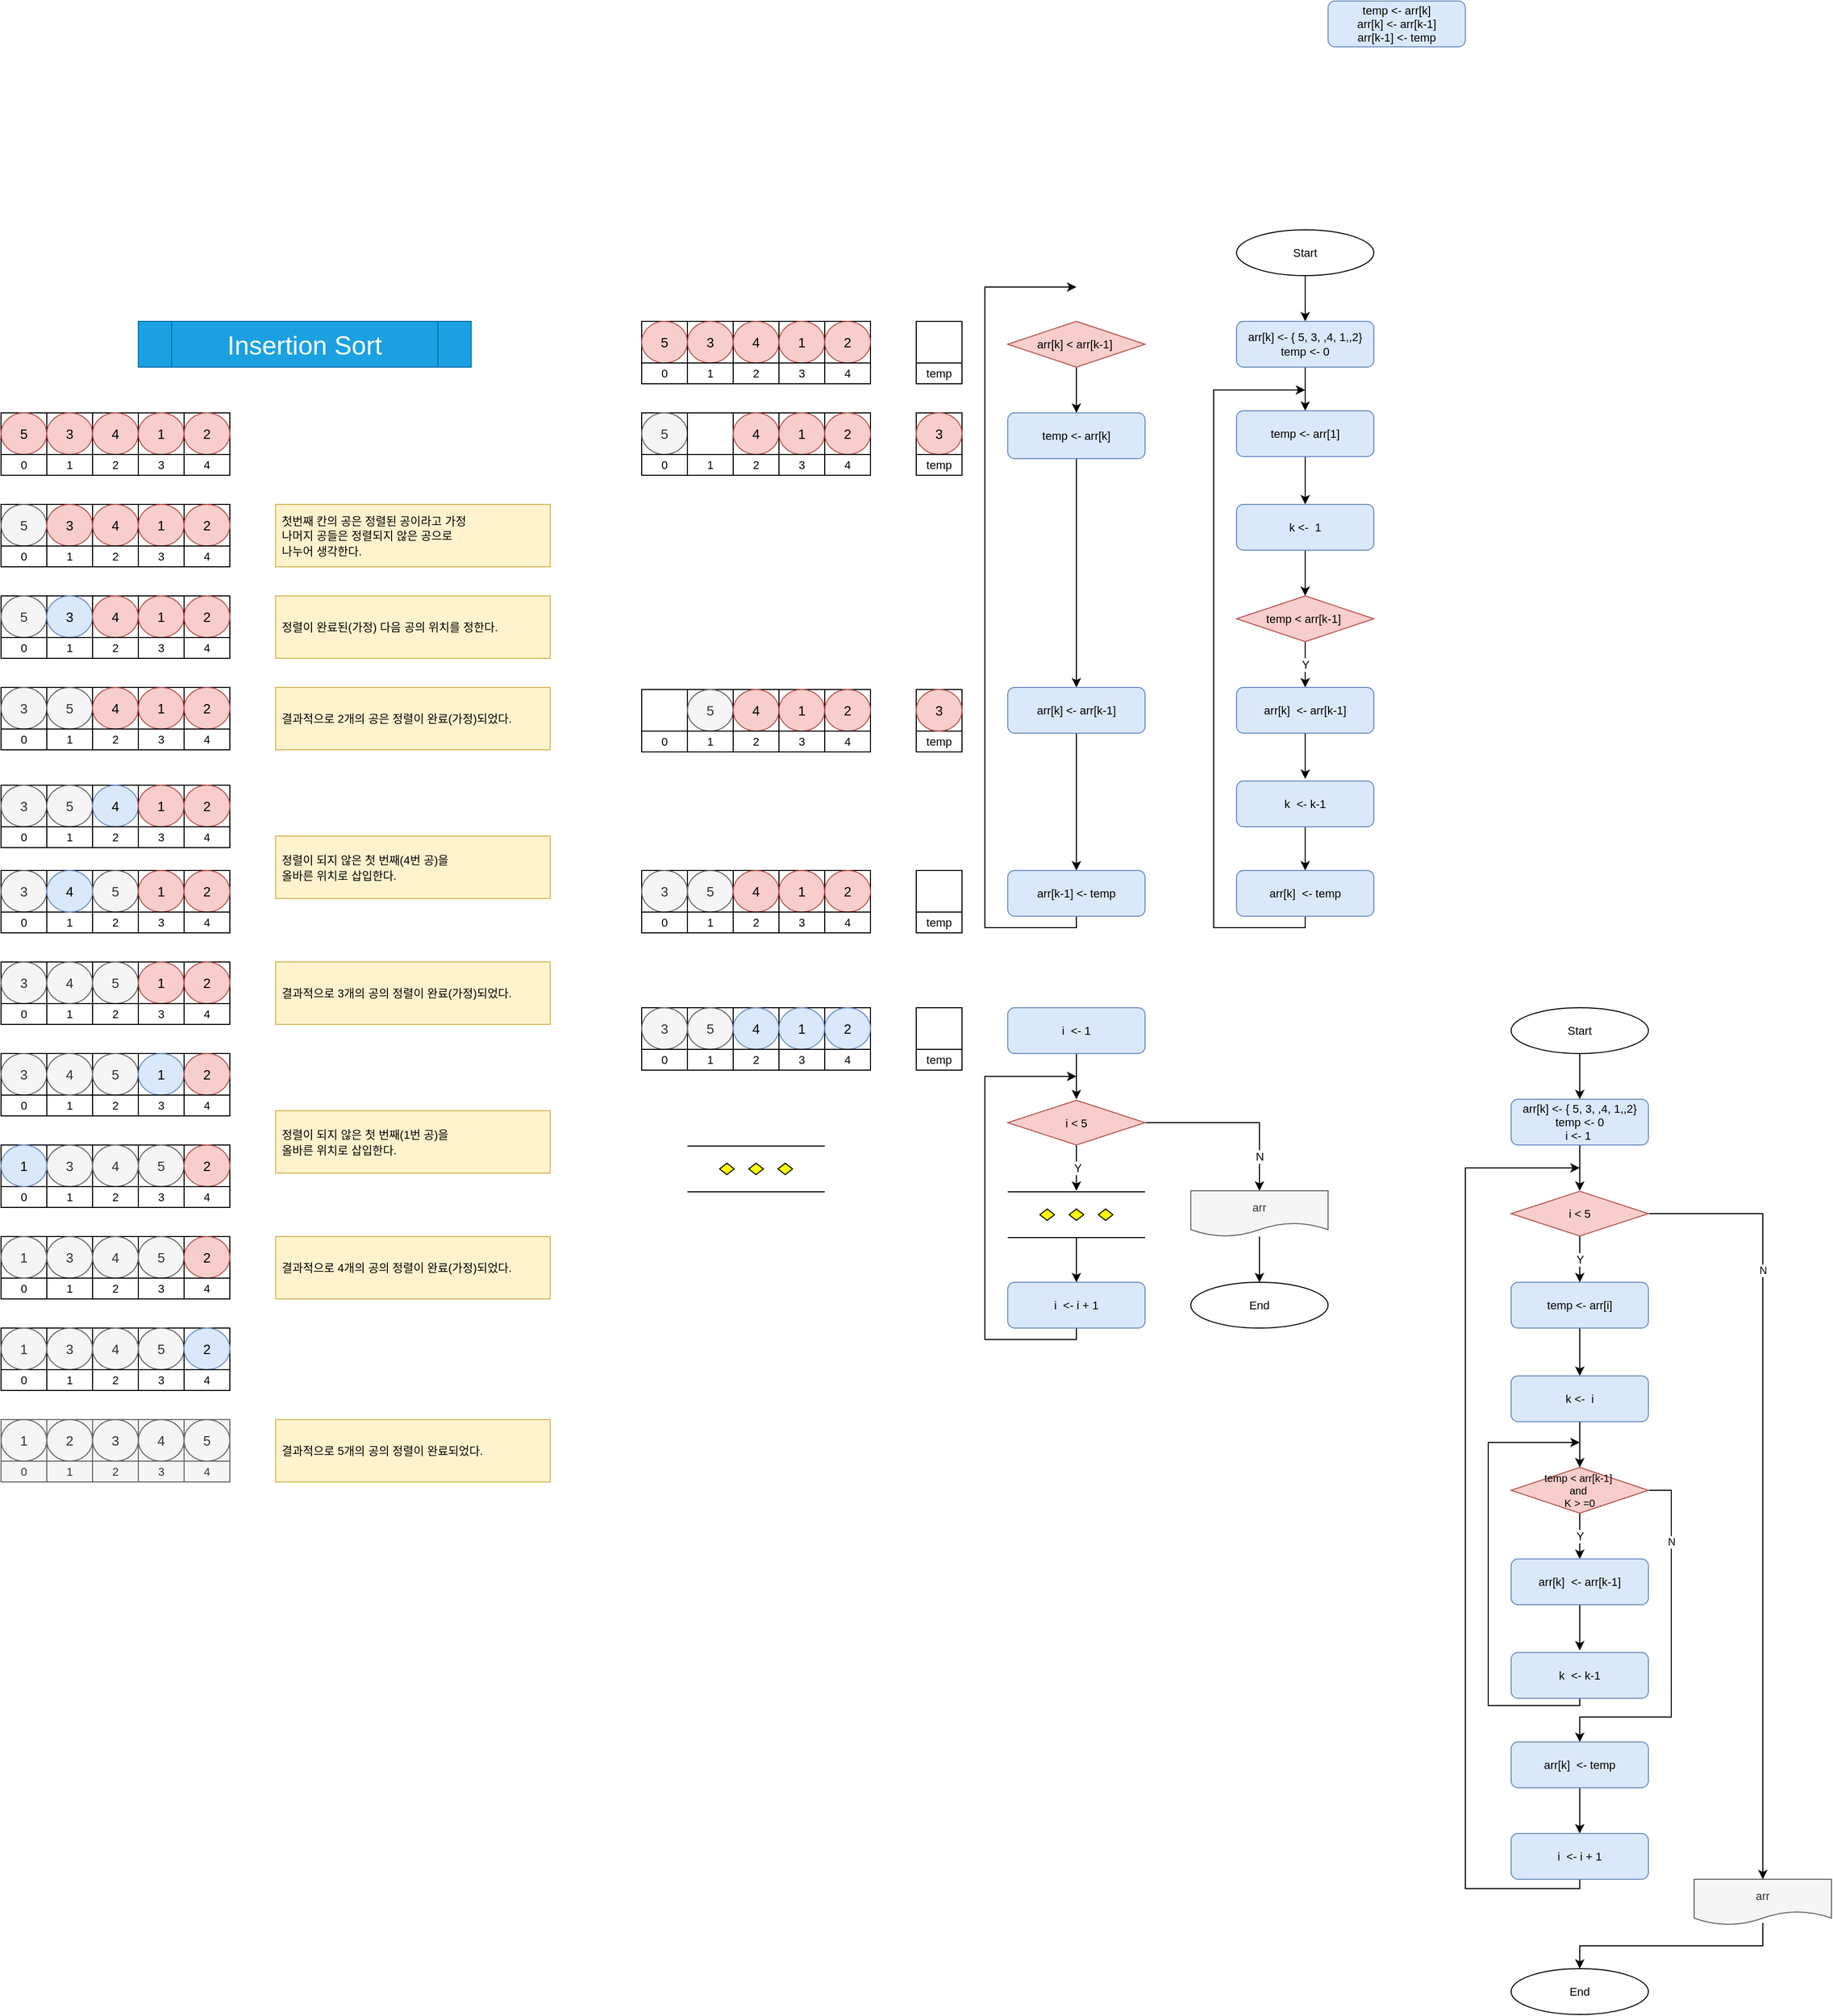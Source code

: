 <mxfile version="19.0.3" type="device"><diagram id="a5dHqVgtoNxFPobQ4FXr" name="Page-1"><mxGraphModel dx="2219" dy="1474" grid="1" gridSize="11" guides="1" tooltips="1" connect="1" arrows="1" fold="1" page="0" pageScale="1" pageWidth="850" pageHeight="1100" math="0" shadow="0"><root><mxCell id="0"/><mxCell id="1" parent="0"/><mxCell id="PNmzXT9tvFKXB5UKN03e-263" value="" style="rounded=0;whiteSpace=wrap;html=1;fontSize=25;" vertex="1" parent="1"><mxGeometry x="660" y="572" width="44" height="40" as="geometry"/></mxCell><mxCell id="PNmzXT9tvFKXB5UKN03e-234" value="" style="rounded=0;whiteSpace=wrap;html=1;fontSize=25;" vertex="1" parent="1"><mxGeometry x="704" y="398" width="44" height="40" as="geometry"/></mxCell><mxCell id="PNmzXT9tvFKXB5UKN03e-208" value="" style="rounded=0;whiteSpace=wrap;html=1;fontSize=25;fillColor=#f5f5f5;fontColor=#333333;strokeColor=#666666;" vertex="1" parent="1"><mxGeometry x="220" y="1100" width="44" height="40" as="geometry"/></mxCell><mxCell id="PNmzXT9tvFKXB5UKN03e-154" value="" style="rounded=0;whiteSpace=wrap;html=1;fontSize=25;" vertex="1" parent="1"><mxGeometry x="88" y="836" width="44" height="40" as="geometry"/></mxCell><mxCell id="PNmzXT9tvFKXB5UKN03e-159" value="" style="rounded=0;whiteSpace=wrap;html=1;fontSize=25;" vertex="1" parent="1"><mxGeometry x="176" y="836" width="44" height="40" as="geometry"/></mxCell><mxCell id="PNmzXT9tvFKXB5UKN03e-108" value="" style="rounded=0;whiteSpace=wrap;html=1;fontSize=25;" vertex="1" parent="1"><mxGeometry x="132" y="572" width="44" height="40" as="geometry"/></mxCell><mxCell id="PNmzXT9tvFKXB5UKN03e-2" value="Insertion Sort" style="shape=process;whiteSpace=wrap;html=1;backgroundOutline=1;fillColor=#1ba1e2;strokeColor=#006EAF;fontColor=#ffffff;fontSize=25;" vertex="1" parent="1"><mxGeometry x="176" y="44" width="320" height="44" as="geometry"/></mxCell><mxCell id="PNmzXT9tvFKXB5UKN03e-3" value="" style="rounded=0;whiteSpace=wrap;html=1;fontSize=25;" vertex="1" parent="1"><mxGeometry x="44" y="132" width="44" height="40" as="geometry"/></mxCell><mxCell id="PNmzXT9tvFKXB5UKN03e-4" value="5" style="ellipse;whiteSpace=wrap;html=1;fontSize=13;fillColor=#f8cecc;strokeColor=#b85450;" vertex="1" parent="1"><mxGeometry x="44" y="132" width="44" height="40" as="geometry"/></mxCell><mxCell id="PNmzXT9tvFKXB5UKN03e-5" value="0" style="rounded=0;whiteSpace=wrap;html=1;fontSize=11;" vertex="1" parent="1"><mxGeometry x="44" y="172" width="44" height="20" as="geometry"/></mxCell><mxCell id="PNmzXT9tvFKXB5UKN03e-22" value="&lt;font style=&quot;font-size: 11px;&quot;&gt;첫번째 칸의 공은 정렬된 공이라고 가정&lt;br&gt;나머지 공들은 정렬되지 않은 공으로&lt;br&gt;나누어 생각한다.&lt;/font&gt;" style="rounded=0;whiteSpace=wrap;html=1;fillColor=#fff2cc;strokeColor=#d6b656;align=left;spacingLeft=4;" vertex="1" parent="1"><mxGeometry x="308" y="220" width="264" height="60" as="geometry"/></mxCell><mxCell id="PNmzXT9tvFKXB5UKN03e-23" value="" style="rounded=0;whiteSpace=wrap;html=1;fontSize=25;" vertex="1" parent="1"><mxGeometry x="88" y="132" width="44" height="40" as="geometry"/></mxCell><mxCell id="PNmzXT9tvFKXB5UKN03e-24" value="3" style="ellipse;whiteSpace=wrap;html=1;fontSize=13;fillColor=#f8cecc;strokeColor=#b85450;" vertex="1" parent="1"><mxGeometry x="88" y="132" width="44" height="40" as="geometry"/></mxCell><mxCell id="PNmzXT9tvFKXB5UKN03e-25" value="1" style="rounded=0;whiteSpace=wrap;html=1;fontSize=11;" vertex="1" parent="1"><mxGeometry x="88" y="172" width="44" height="20" as="geometry"/></mxCell><mxCell id="PNmzXT9tvFKXB5UKN03e-26" value="" style="rounded=0;whiteSpace=wrap;html=1;fontSize=25;" vertex="1" parent="1"><mxGeometry x="132" y="132" width="44" height="40" as="geometry"/></mxCell><mxCell id="PNmzXT9tvFKXB5UKN03e-27" value="4" style="ellipse;whiteSpace=wrap;html=1;fontSize=13;fillColor=#f8cecc;strokeColor=#b85450;" vertex="1" parent="1"><mxGeometry x="132" y="132" width="44" height="40" as="geometry"/></mxCell><mxCell id="PNmzXT9tvFKXB5UKN03e-28" value="2" style="rounded=0;whiteSpace=wrap;html=1;fontSize=11;" vertex="1" parent="1"><mxGeometry x="132" y="172" width="44" height="20" as="geometry"/></mxCell><mxCell id="PNmzXT9tvFKXB5UKN03e-29" value="" style="rounded=0;whiteSpace=wrap;html=1;fontSize=25;" vertex="1" parent="1"><mxGeometry x="176" y="132" width="44" height="40" as="geometry"/></mxCell><mxCell id="PNmzXT9tvFKXB5UKN03e-30" value="1" style="ellipse;whiteSpace=wrap;html=1;fontSize=13;fillColor=#f8cecc;strokeColor=#b85450;" vertex="1" parent="1"><mxGeometry x="176" y="132" width="44" height="40" as="geometry"/></mxCell><mxCell id="PNmzXT9tvFKXB5UKN03e-31" value="3" style="rounded=0;whiteSpace=wrap;html=1;fontSize=11;" vertex="1" parent="1"><mxGeometry x="176" y="172" width="44" height="20" as="geometry"/></mxCell><mxCell id="PNmzXT9tvFKXB5UKN03e-32" value="" style="rounded=0;whiteSpace=wrap;html=1;fontSize=25;" vertex="1" parent="1"><mxGeometry x="220" y="132" width="44" height="40" as="geometry"/></mxCell><mxCell id="PNmzXT9tvFKXB5UKN03e-33" value="2" style="ellipse;whiteSpace=wrap;html=1;fontSize=13;fillColor=#f8cecc;strokeColor=#b85450;" vertex="1" parent="1"><mxGeometry x="220" y="132" width="44" height="40" as="geometry"/></mxCell><mxCell id="PNmzXT9tvFKXB5UKN03e-34" value="4" style="rounded=0;whiteSpace=wrap;html=1;fontSize=11;" vertex="1" parent="1"><mxGeometry x="220" y="172" width="44" height="20" as="geometry"/></mxCell><mxCell id="PNmzXT9tvFKXB5UKN03e-38" value="" style="rounded=0;whiteSpace=wrap;html=1;fontSize=25;" vertex="1" parent="1"><mxGeometry x="44" y="220" width="44" height="40" as="geometry"/></mxCell><mxCell id="PNmzXT9tvFKXB5UKN03e-39" value="5" style="ellipse;whiteSpace=wrap;html=1;fontSize=13;fillColor=#f5f5f5;strokeColor=#666666;fontColor=#333333;" vertex="1" parent="1"><mxGeometry x="44" y="220" width="44" height="40" as="geometry"/></mxCell><mxCell id="PNmzXT9tvFKXB5UKN03e-40" value="0" style="rounded=0;whiteSpace=wrap;html=1;fontSize=11;" vertex="1" parent="1"><mxGeometry x="44" y="260" width="44" height="20" as="geometry"/></mxCell><mxCell id="PNmzXT9tvFKXB5UKN03e-41" value="" style="rounded=0;whiteSpace=wrap;html=1;fontSize=25;" vertex="1" parent="1"><mxGeometry x="88" y="220" width="44" height="40" as="geometry"/></mxCell><mxCell id="PNmzXT9tvFKXB5UKN03e-42" value="3" style="ellipse;whiteSpace=wrap;html=1;fontSize=13;fillColor=#f8cecc;strokeColor=#b85450;" vertex="1" parent="1"><mxGeometry x="88" y="220" width="44" height="40" as="geometry"/></mxCell><mxCell id="PNmzXT9tvFKXB5UKN03e-43" value="1" style="rounded=0;whiteSpace=wrap;html=1;fontSize=11;" vertex="1" parent="1"><mxGeometry x="88" y="260" width="44" height="20" as="geometry"/></mxCell><mxCell id="PNmzXT9tvFKXB5UKN03e-44" value="" style="rounded=0;whiteSpace=wrap;html=1;fontSize=25;" vertex="1" parent="1"><mxGeometry x="132" y="220" width="44" height="40" as="geometry"/></mxCell><mxCell id="PNmzXT9tvFKXB5UKN03e-45" value="4" style="ellipse;whiteSpace=wrap;html=1;fontSize=13;fillColor=#f8cecc;strokeColor=#b85450;" vertex="1" parent="1"><mxGeometry x="132" y="220" width="44" height="40" as="geometry"/></mxCell><mxCell id="PNmzXT9tvFKXB5UKN03e-46" value="2" style="rounded=0;whiteSpace=wrap;html=1;fontSize=11;" vertex="1" parent="1"><mxGeometry x="132" y="260" width="44" height="20" as="geometry"/></mxCell><mxCell id="PNmzXT9tvFKXB5UKN03e-47" value="" style="rounded=0;whiteSpace=wrap;html=1;fontSize=25;" vertex="1" parent="1"><mxGeometry x="176" y="220" width="44" height="40" as="geometry"/></mxCell><mxCell id="PNmzXT9tvFKXB5UKN03e-48" value="1" style="ellipse;whiteSpace=wrap;html=1;fontSize=13;fillColor=#f8cecc;strokeColor=#b85450;" vertex="1" parent="1"><mxGeometry x="176" y="220" width="44" height="40" as="geometry"/></mxCell><mxCell id="PNmzXT9tvFKXB5UKN03e-49" value="3" style="rounded=0;whiteSpace=wrap;html=1;fontSize=11;" vertex="1" parent="1"><mxGeometry x="176" y="260" width="44" height="20" as="geometry"/></mxCell><mxCell id="PNmzXT9tvFKXB5UKN03e-50" value="" style="rounded=0;whiteSpace=wrap;html=1;fontSize=25;" vertex="1" parent="1"><mxGeometry x="220" y="220" width="44" height="40" as="geometry"/></mxCell><mxCell id="PNmzXT9tvFKXB5UKN03e-51" value="2" style="ellipse;whiteSpace=wrap;html=1;fontSize=13;fillColor=#f8cecc;strokeColor=#b85450;" vertex="1" parent="1"><mxGeometry x="220" y="220" width="44" height="40" as="geometry"/></mxCell><mxCell id="PNmzXT9tvFKXB5UKN03e-52" value="4" style="rounded=0;whiteSpace=wrap;html=1;fontSize=11;" vertex="1" parent="1"><mxGeometry x="220" y="260" width="44" height="20" as="geometry"/></mxCell><mxCell id="PNmzXT9tvFKXB5UKN03e-53" value="&lt;font style=&quot;font-size: 11px;&quot;&gt;정렬이 완료된(가정) 다음 공의 위치를 정한다.&lt;/font&gt;" style="rounded=0;whiteSpace=wrap;html=1;fillColor=#fff2cc;strokeColor=#d6b656;align=left;spacingLeft=4;" vertex="1" parent="1"><mxGeometry x="308" y="308" width="264" height="60" as="geometry"/></mxCell><mxCell id="PNmzXT9tvFKXB5UKN03e-54" value="" style="rounded=0;whiteSpace=wrap;html=1;fontSize=25;" vertex="1" parent="1"><mxGeometry x="44" y="308" width="44" height="40" as="geometry"/></mxCell><mxCell id="PNmzXT9tvFKXB5UKN03e-55" value="5" style="ellipse;whiteSpace=wrap;html=1;fontSize=13;fillColor=#f5f5f5;strokeColor=#666666;fontColor=#333333;" vertex="1" parent="1"><mxGeometry x="44" y="308" width="44" height="40" as="geometry"/></mxCell><mxCell id="PNmzXT9tvFKXB5UKN03e-56" value="0" style="rounded=0;whiteSpace=wrap;html=1;fontSize=11;" vertex="1" parent="1"><mxGeometry x="44" y="348" width="44" height="20" as="geometry"/></mxCell><mxCell id="PNmzXT9tvFKXB5UKN03e-57" value="" style="rounded=0;whiteSpace=wrap;html=1;fontSize=25;" vertex="1" parent="1"><mxGeometry x="88" y="308" width="44" height="40" as="geometry"/></mxCell><mxCell id="PNmzXT9tvFKXB5UKN03e-58" value="3" style="ellipse;whiteSpace=wrap;html=1;fontSize=13;fillColor=#dae8fc;strokeColor=#6c8ebf;" vertex="1" parent="1"><mxGeometry x="88" y="308" width="44" height="40" as="geometry"/></mxCell><mxCell id="PNmzXT9tvFKXB5UKN03e-59" value="1" style="rounded=0;whiteSpace=wrap;html=1;fontSize=11;" vertex="1" parent="1"><mxGeometry x="88" y="348" width="44" height="20" as="geometry"/></mxCell><mxCell id="PNmzXT9tvFKXB5UKN03e-60" value="" style="rounded=0;whiteSpace=wrap;html=1;fontSize=25;" vertex="1" parent="1"><mxGeometry x="132" y="308" width="44" height="40" as="geometry"/></mxCell><mxCell id="PNmzXT9tvFKXB5UKN03e-61" value="4" style="ellipse;whiteSpace=wrap;html=1;fontSize=13;fillColor=#f8cecc;strokeColor=#b85450;" vertex="1" parent="1"><mxGeometry x="132" y="308" width="44" height="40" as="geometry"/></mxCell><mxCell id="PNmzXT9tvFKXB5UKN03e-62" value="2" style="rounded=0;whiteSpace=wrap;html=1;fontSize=11;" vertex="1" parent="1"><mxGeometry x="132" y="348" width="44" height="20" as="geometry"/></mxCell><mxCell id="PNmzXT9tvFKXB5UKN03e-63" value="" style="rounded=0;whiteSpace=wrap;html=1;fontSize=25;" vertex="1" parent="1"><mxGeometry x="176" y="308" width="44" height="40" as="geometry"/></mxCell><mxCell id="PNmzXT9tvFKXB5UKN03e-64" value="1" style="ellipse;whiteSpace=wrap;html=1;fontSize=13;fillColor=#f8cecc;strokeColor=#b85450;" vertex="1" parent="1"><mxGeometry x="176" y="308" width="44" height="40" as="geometry"/></mxCell><mxCell id="PNmzXT9tvFKXB5UKN03e-65" value="3" style="rounded=0;whiteSpace=wrap;html=1;fontSize=11;" vertex="1" parent="1"><mxGeometry x="176" y="348" width="44" height="20" as="geometry"/></mxCell><mxCell id="PNmzXT9tvFKXB5UKN03e-66" value="" style="rounded=0;whiteSpace=wrap;html=1;fontSize=25;" vertex="1" parent="1"><mxGeometry x="220" y="308" width="44" height="40" as="geometry"/></mxCell><mxCell id="PNmzXT9tvFKXB5UKN03e-67" value="2" style="ellipse;whiteSpace=wrap;html=1;fontSize=13;fillColor=#f8cecc;strokeColor=#b85450;" vertex="1" parent="1"><mxGeometry x="220" y="308" width="44" height="40" as="geometry"/></mxCell><mxCell id="PNmzXT9tvFKXB5UKN03e-68" value="4" style="rounded=0;whiteSpace=wrap;html=1;fontSize=11;" vertex="1" parent="1"><mxGeometry x="220" y="348" width="44" height="20" as="geometry"/></mxCell><mxCell id="PNmzXT9tvFKXB5UKN03e-69" value="&lt;font style=&quot;font-size: 11px;&quot;&gt;결과적으로 2개의 공은 정렬이 완료(가정)되었다.&lt;/font&gt;" style="rounded=0;whiteSpace=wrap;html=1;fillColor=#fff2cc;strokeColor=#d6b656;align=left;spacingLeft=4;" vertex="1" parent="1"><mxGeometry x="308" y="396" width="264" height="60" as="geometry"/></mxCell><mxCell id="PNmzXT9tvFKXB5UKN03e-70" value="" style="rounded=0;whiteSpace=wrap;html=1;fontSize=25;" vertex="1" parent="1"><mxGeometry x="44" y="396" width="44" height="40" as="geometry"/></mxCell><mxCell id="PNmzXT9tvFKXB5UKN03e-71" value="3" style="ellipse;whiteSpace=wrap;html=1;fontSize=13;fillColor=#f5f5f5;strokeColor=#666666;fontColor=#333333;" vertex="1" parent="1"><mxGeometry x="44" y="396" width="44" height="40" as="geometry"/></mxCell><mxCell id="PNmzXT9tvFKXB5UKN03e-72" value="0" style="rounded=0;whiteSpace=wrap;html=1;fontSize=11;" vertex="1" parent="1"><mxGeometry x="44" y="436" width="44" height="20" as="geometry"/></mxCell><mxCell id="PNmzXT9tvFKXB5UKN03e-73" value="" style="rounded=0;whiteSpace=wrap;html=1;fontSize=25;" vertex="1" parent="1"><mxGeometry x="88" y="396" width="44" height="40" as="geometry"/></mxCell><mxCell id="PNmzXT9tvFKXB5UKN03e-74" value="5" style="ellipse;whiteSpace=wrap;html=1;fontSize=13;fillColor=#f5f5f5;strokeColor=#666666;fontColor=#333333;" vertex="1" parent="1"><mxGeometry x="88" y="396" width="44" height="40" as="geometry"/></mxCell><mxCell id="PNmzXT9tvFKXB5UKN03e-75" value="1" style="rounded=0;whiteSpace=wrap;html=1;fontSize=11;" vertex="1" parent="1"><mxGeometry x="88" y="436" width="44" height="20" as="geometry"/></mxCell><mxCell id="PNmzXT9tvFKXB5UKN03e-76" value="" style="rounded=0;whiteSpace=wrap;html=1;fontSize=25;" vertex="1" parent="1"><mxGeometry x="132" y="396" width="44" height="40" as="geometry"/></mxCell><mxCell id="PNmzXT9tvFKXB5UKN03e-77" value="4" style="ellipse;whiteSpace=wrap;html=1;fontSize=13;fillColor=#f8cecc;strokeColor=#b85450;" vertex="1" parent="1"><mxGeometry x="132" y="396" width="44" height="40" as="geometry"/></mxCell><mxCell id="PNmzXT9tvFKXB5UKN03e-78" value="2" style="rounded=0;whiteSpace=wrap;html=1;fontSize=11;" vertex="1" parent="1"><mxGeometry x="132" y="436" width="44" height="20" as="geometry"/></mxCell><mxCell id="PNmzXT9tvFKXB5UKN03e-79" value="" style="rounded=0;whiteSpace=wrap;html=1;fontSize=25;" vertex="1" parent="1"><mxGeometry x="176" y="396" width="44" height="40" as="geometry"/></mxCell><mxCell id="PNmzXT9tvFKXB5UKN03e-80" value="1" style="ellipse;whiteSpace=wrap;html=1;fontSize=13;fillColor=#f8cecc;strokeColor=#b85450;" vertex="1" parent="1"><mxGeometry x="176" y="396" width="44" height="40" as="geometry"/></mxCell><mxCell id="PNmzXT9tvFKXB5UKN03e-81" value="3" style="rounded=0;whiteSpace=wrap;html=1;fontSize=11;" vertex="1" parent="1"><mxGeometry x="176" y="436" width="44" height="20" as="geometry"/></mxCell><mxCell id="PNmzXT9tvFKXB5UKN03e-82" value="" style="rounded=0;whiteSpace=wrap;html=1;fontSize=25;" vertex="1" parent="1"><mxGeometry x="220" y="396" width="44" height="40" as="geometry"/></mxCell><mxCell id="PNmzXT9tvFKXB5UKN03e-83" value="2" style="ellipse;whiteSpace=wrap;html=1;fontSize=13;fillColor=#f8cecc;strokeColor=#b85450;" vertex="1" parent="1"><mxGeometry x="220" y="396" width="44" height="40" as="geometry"/></mxCell><mxCell id="PNmzXT9tvFKXB5UKN03e-84" value="4" style="rounded=0;whiteSpace=wrap;html=1;fontSize=11;" vertex="1" parent="1"><mxGeometry x="220" y="436" width="44" height="20" as="geometry"/></mxCell><mxCell id="PNmzXT9tvFKXB5UKN03e-85" value="&lt;font style=&quot;font-size: 11px;&quot;&gt;정렬이 되지 않은 첫 번째(4번 공)을 &lt;br&gt;올바른 위치로 삽입한다.&amp;nbsp;&lt;/font&gt;" style="rounded=0;whiteSpace=wrap;html=1;fillColor=#fff2cc;strokeColor=#d6b656;align=left;spacingLeft=4;" vertex="1" parent="1"><mxGeometry x="308" y="539" width="264" height="60" as="geometry"/></mxCell><mxCell id="PNmzXT9tvFKXB5UKN03e-86" value="" style="rounded=0;whiteSpace=wrap;html=1;fontSize=25;" vertex="1" parent="1"><mxGeometry x="44" y="490" width="44" height="40" as="geometry"/></mxCell><mxCell id="PNmzXT9tvFKXB5UKN03e-87" value="3" style="ellipse;whiteSpace=wrap;html=1;fontSize=13;fillColor=#f5f5f5;strokeColor=#666666;fontColor=#333333;" vertex="1" parent="1"><mxGeometry x="44" y="490" width="44" height="40" as="geometry"/></mxCell><mxCell id="PNmzXT9tvFKXB5UKN03e-88" value="0" style="rounded=0;whiteSpace=wrap;html=1;fontSize=11;" vertex="1" parent="1"><mxGeometry x="44" y="530" width="44" height="20" as="geometry"/></mxCell><mxCell id="PNmzXT9tvFKXB5UKN03e-89" value="" style="rounded=0;whiteSpace=wrap;html=1;fontSize=25;" vertex="1" parent="1"><mxGeometry x="88" y="490" width="44" height="40" as="geometry"/></mxCell><mxCell id="PNmzXT9tvFKXB5UKN03e-90" value="5" style="ellipse;whiteSpace=wrap;html=1;fontSize=13;fillColor=#f5f5f5;strokeColor=#666666;fontColor=#333333;" vertex="1" parent="1"><mxGeometry x="88" y="490" width="44" height="40" as="geometry"/></mxCell><mxCell id="PNmzXT9tvFKXB5UKN03e-91" value="1" style="rounded=0;whiteSpace=wrap;html=1;fontSize=11;" vertex="1" parent="1"><mxGeometry x="88" y="530" width="44" height="20" as="geometry"/></mxCell><mxCell id="PNmzXT9tvFKXB5UKN03e-92" value="" style="rounded=0;whiteSpace=wrap;html=1;fontSize=25;" vertex="1" parent="1"><mxGeometry x="132" y="490" width="44" height="40" as="geometry"/></mxCell><mxCell id="PNmzXT9tvFKXB5UKN03e-93" value="4" style="ellipse;whiteSpace=wrap;html=1;fontSize=13;fillColor=#dae8fc;strokeColor=#6c8ebf;" vertex="1" parent="1"><mxGeometry x="132" y="490" width="44" height="40" as="geometry"/></mxCell><mxCell id="PNmzXT9tvFKXB5UKN03e-94" value="2" style="rounded=0;whiteSpace=wrap;html=1;fontSize=11;" vertex="1" parent="1"><mxGeometry x="132" y="530" width="44" height="20" as="geometry"/></mxCell><mxCell id="PNmzXT9tvFKXB5UKN03e-95" value="" style="rounded=0;whiteSpace=wrap;html=1;fontSize=25;" vertex="1" parent="1"><mxGeometry x="176" y="490" width="44" height="40" as="geometry"/></mxCell><mxCell id="PNmzXT9tvFKXB5UKN03e-96" value="1" style="ellipse;whiteSpace=wrap;html=1;fontSize=13;fillColor=#f8cecc;strokeColor=#b85450;" vertex="1" parent="1"><mxGeometry x="176" y="490" width="44" height="40" as="geometry"/></mxCell><mxCell id="PNmzXT9tvFKXB5UKN03e-97" value="3" style="rounded=0;whiteSpace=wrap;html=1;fontSize=11;" vertex="1" parent="1"><mxGeometry x="176" y="530" width="44" height="20" as="geometry"/></mxCell><mxCell id="PNmzXT9tvFKXB5UKN03e-98" value="" style="rounded=0;whiteSpace=wrap;html=1;fontSize=25;" vertex="1" parent="1"><mxGeometry x="220" y="490" width="44" height="40" as="geometry"/></mxCell><mxCell id="PNmzXT9tvFKXB5UKN03e-99" value="2" style="ellipse;whiteSpace=wrap;html=1;fontSize=13;fillColor=#f8cecc;strokeColor=#b85450;" vertex="1" parent="1"><mxGeometry x="220" y="490" width="44" height="40" as="geometry"/></mxCell><mxCell id="PNmzXT9tvFKXB5UKN03e-100" value="4" style="rounded=0;whiteSpace=wrap;html=1;fontSize=11;" vertex="1" parent="1"><mxGeometry x="220" y="530" width="44" height="20" as="geometry"/></mxCell><mxCell id="PNmzXT9tvFKXB5UKN03e-102" value="" style="rounded=0;whiteSpace=wrap;html=1;fontSize=25;" vertex="1" parent="1"><mxGeometry x="44" y="572" width="44" height="40" as="geometry"/></mxCell><mxCell id="PNmzXT9tvFKXB5UKN03e-103" value="3" style="ellipse;whiteSpace=wrap;html=1;fontSize=13;fillColor=#f5f5f5;strokeColor=#666666;fontColor=#333333;" vertex="1" parent="1"><mxGeometry x="44" y="572" width="44" height="40" as="geometry"/></mxCell><mxCell id="PNmzXT9tvFKXB5UKN03e-104" value="0" style="rounded=0;whiteSpace=wrap;html=1;fontSize=11;" vertex="1" parent="1"><mxGeometry x="44" y="612" width="44" height="20" as="geometry"/></mxCell><mxCell id="PNmzXT9tvFKXB5UKN03e-105" value="" style="rounded=0;whiteSpace=wrap;html=1;fontSize=25;" vertex="1" parent="1"><mxGeometry x="88" y="572" width="44" height="40" as="geometry"/></mxCell><mxCell id="PNmzXT9tvFKXB5UKN03e-106" value="5" style="ellipse;whiteSpace=wrap;html=1;fontSize=13;fillColor=#f5f5f5;strokeColor=#666666;fontColor=#333333;" vertex="1" parent="1"><mxGeometry x="132" y="572" width="44" height="40" as="geometry"/></mxCell><mxCell id="PNmzXT9tvFKXB5UKN03e-107" value="1" style="rounded=0;whiteSpace=wrap;html=1;fontSize=11;" vertex="1" parent="1"><mxGeometry x="88" y="612" width="44" height="20" as="geometry"/></mxCell><mxCell id="PNmzXT9tvFKXB5UKN03e-109" value="4" style="ellipse;whiteSpace=wrap;html=1;fontSize=13;fillColor=#dae8fc;strokeColor=#6c8ebf;" vertex="1" parent="1"><mxGeometry x="88" y="572" width="44" height="40" as="geometry"/></mxCell><mxCell id="PNmzXT9tvFKXB5UKN03e-110" value="2" style="rounded=0;whiteSpace=wrap;html=1;fontSize=11;" vertex="1" parent="1"><mxGeometry x="132" y="612" width="44" height="20" as="geometry"/></mxCell><mxCell id="PNmzXT9tvFKXB5UKN03e-111" value="" style="rounded=0;whiteSpace=wrap;html=1;fontSize=25;" vertex="1" parent="1"><mxGeometry x="176" y="572" width="44" height="40" as="geometry"/></mxCell><mxCell id="PNmzXT9tvFKXB5UKN03e-112" value="1" style="ellipse;whiteSpace=wrap;html=1;fontSize=13;fillColor=#f8cecc;strokeColor=#b85450;" vertex="1" parent="1"><mxGeometry x="176" y="572" width="44" height="40" as="geometry"/></mxCell><mxCell id="PNmzXT9tvFKXB5UKN03e-113" value="3" style="rounded=0;whiteSpace=wrap;html=1;fontSize=11;" vertex="1" parent="1"><mxGeometry x="176" y="612" width="44" height="20" as="geometry"/></mxCell><mxCell id="PNmzXT9tvFKXB5UKN03e-114" value="" style="rounded=0;whiteSpace=wrap;html=1;fontSize=25;" vertex="1" parent="1"><mxGeometry x="220" y="572" width="44" height="40" as="geometry"/></mxCell><mxCell id="PNmzXT9tvFKXB5UKN03e-115" value="2" style="ellipse;whiteSpace=wrap;html=1;fontSize=13;fillColor=#f8cecc;strokeColor=#b85450;" vertex="1" parent="1"><mxGeometry x="220" y="572" width="44" height="40" as="geometry"/></mxCell><mxCell id="PNmzXT9tvFKXB5UKN03e-116" value="4" style="rounded=0;whiteSpace=wrap;html=1;fontSize=11;" vertex="1" parent="1"><mxGeometry x="220" y="612" width="44" height="20" as="geometry"/></mxCell><mxCell id="PNmzXT9tvFKXB5UKN03e-117" value="" style="rounded=0;whiteSpace=wrap;html=1;fontSize=25;" vertex="1" parent="1"><mxGeometry x="132" y="660" width="44" height="40" as="geometry"/></mxCell><mxCell id="PNmzXT9tvFKXB5UKN03e-118" value="&lt;span style=&quot;font-size: 11px;&quot;&gt;결과적으로 3개의 공의 정렬이 완료(가정)되었다.&lt;/span&gt;" style="rounded=0;whiteSpace=wrap;html=1;fillColor=#fff2cc;strokeColor=#d6b656;align=left;spacingLeft=4;" vertex="1" parent="1"><mxGeometry x="308" y="660" width="264" height="60" as="geometry"/></mxCell><mxCell id="PNmzXT9tvFKXB5UKN03e-119" value="" style="rounded=0;whiteSpace=wrap;html=1;fontSize=25;" vertex="1" parent="1"><mxGeometry x="44" y="660" width="44" height="40" as="geometry"/></mxCell><mxCell id="PNmzXT9tvFKXB5UKN03e-120" value="3" style="ellipse;whiteSpace=wrap;html=1;fontSize=13;fillColor=#f5f5f5;strokeColor=#666666;fontColor=#333333;" vertex="1" parent="1"><mxGeometry x="44" y="660" width="44" height="40" as="geometry"/></mxCell><mxCell id="PNmzXT9tvFKXB5UKN03e-121" value="0" style="rounded=0;whiteSpace=wrap;html=1;fontSize=11;" vertex="1" parent="1"><mxGeometry x="44" y="700" width="44" height="20" as="geometry"/></mxCell><mxCell id="PNmzXT9tvFKXB5UKN03e-122" value="" style="rounded=0;whiteSpace=wrap;html=1;fontSize=25;" vertex="1" parent="1"><mxGeometry x="88" y="660" width="44" height="40" as="geometry"/></mxCell><mxCell id="PNmzXT9tvFKXB5UKN03e-123" value="5" style="ellipse;whiteSpace=wrap;html=1;fontSize=13;fillColor=#f5f5f5;strokeColor=#666666;fontColor=#333333;" vertex="1" parent="1"><mxGeometry x="132" y="660" width="44" height="40" as="geometry"/></mxCell><mxCell id="PNmzXT9tvFKXB5UKN03e-124" value="1" style="rounded=0;whiteSpace=wrap;html=1;fontSize=11;" vertex="1" parent="1"><mxGeometry x="88" y="700" width="44" height="20" as="geometry"/></mxCell><mxCell id="PNmzXT9tvFKXB5UKN03e-125" value="4" style="ellipse;whiteSpace=wrap;html=1;fontSize=13;fillColor=#f5f5f5;strokeColor=#666666;fontColor=#333333;" vertex="1" parent="1"><mxGeometry x="88" y="660" width="44" height="40" as="geometry"/></mxCell><mxCell id="PNmzXT9tvFKXB5UKN03e-126" value="2" style="rounded=0;whiteSpace=wrap;html=1;fontSize=11;" vertex="1" parent="1"><mxGeometry x="132" y="700" width="44" height="20" as="geometry"/></mxCell><mxCell id="PNmzXT9tvFKXB5UKN03e-127" value="" style="rounded=0;whiteSpace=wrap;html=1;fontSize=25;" vertex="1" parent="1"><mxGeometry x="176" y="660" width="44" height="40" as="geometry"/></mxCell><mxCell id="PNmzXT9tvFKXB5UKN03e-128" value="1" style="ellipse;whiteSpace=wrap;html=1;fontSize=13;fillColor=#f8cecc;strokeColor=#b85450;" vertex="1" parent="1"><mxGeometry x="176" y="660" width="44" height="40" as="geometry"/></mxCell><mxCell id="PNmzXT9tvFKXB5UKN03e-129" value="3" style="rounded=0;whiteSpace=wrap;html=1;fontSize=11;" vertex="1" parent="1"><mxGeometry x="176" y="700" width="44" height="20" as="geometry"/></mxCell><mxCell id="PNmzXT9tvFKXB5UKN03e-130" value="" style="rounded=0;whiteSpace=wrap;html=1;fontSize=25;" vertex="1" parent="1"><mxGeometry x="220" y="660" width="44" height="40" as="geometry"/></mxCell><mxCell id="PNmzXT9tvFKXB5UKN03e-131" value="2" style="ellipse;whiteSpace=wrap;html=1;fontSize=13;fillColor=#f8cecc;strokeColor=#b85450;" vertex="1" parent="1"><mxGeometry x="220" y="660" width="44" height="40" as="geometry"/></mxCell><mxCell id="PNmzXT9tvFKXB5UKN03e-132" value="4" style="rounded=0;whiteSpace=wrap;html=1;fontSize=11;" vertex="1" parent="1"><mxGeometry x="220" y="700" width="44" height="20" as="geometry"/></mxCell><mxCell id="PNmzXT9tvFKXB5UKN03e-133" value="" style="rounded=0;whiteSpace=wrap;html=1;fontSize=25;" vertex="1" parent="1"><mxGeometry x="132" y="748" width="44" height="40" as="geometry"/></mxCell><mxCell id="PNmzXT9tvFKXB5UKN03e-135" value="" style="rounded=0;whiteSpace=wrap;html=1;fontSize=25;" vertex="1" parent="1"><mxGeometry x="44" y="748" width="44" height="40" as="geometry"/></mxCell><mxCell id="PNmzXT9tvFKXB5UKN03e-136" value="3" style="ellipse;whiteSpace=wrap;html=1;fontSize=13;fillColor=#f5f5f5;strokeColor=#666666;fontColor=#333333;" vertex="1" parent="1"><mxGeometry x="44" y="748" width="44" height="40" as="geometry"/></mxCell><mxCell id="PNmzXT9tvFKXB5UKN03e-137" value="0" style="rounded=0;whiteSpace=wrap;html=1;fontSize=11;" vertex="1" parent="1"><mxGeometry x="44" y="788" width="44" height="20" as="geometry"/></mxCell><mxCell id="PNmzXT9tvFKXB5UKN03e-138" value="" style="rounded=0;whiteSpace=wrap;html=1;fontSize=25;" vertex="1" parent="1"><mxGeometry x="88" y="748" width="44" height="40" as="geometry"/></mxCell><mxCell id="PNmzXT9tvFKXB5UKN03e-139" value="5" style="ellipse;whiteSpace=wrap;html=1;fontSize=13;fillColor=#f5f5f5;strokeColor=#666666;fontColor=#333333;" vertex="1" parent="1"><mxGeometry x="132" y="748" width="44" height="40" as="geometry"/></mxCell><mxCell id="PNmzXT9tvFKXB5UKN03e-140" value="1" style="rounded=0;whiteSpace=wrap;html=1;fontSize=11;" vertex="1" parent="1"><mxGeometry x="88" y="788" width="44" height="20" as="geometry"/></mxCell><mxCell id="PNmzXT9tvFKXB5UKN03e-141" value="4" style="ellipse;whiteSpace=wrap;html=1;fontSize=13;fillColor=#f5f5f5;strokeColor=#666666;fontColor=#333333;" vertex="1" parent="1"><mxGeometry x="88" y="748" width="44" height="40" as="geometry"/></mxCell><mxCell id="PNmzXT9tvFKXB5UKN03e-142" value="2" style="rounded=0;whiteSpace=wrap;html=1;fontSize=11;" vertex="1" parent="1"><mxGeometry x="132" y="788" width="44" height="20" as="geometry"/></mxCell><mxCell id="PNmzXT9tvFKXB5UKN03e-143" value="" style="rounded=0;whiteSpace=wrap;html=1;fontSize=25;" vertex="1" parent="1"><mxGeometry x="176" y="748" width="44" height="40" as="geometry"/></mxCell><mxCell id="PNmzXT9tvFKXB5UKN03e-144" value="1" style="ellipse;whiteSpace=wrap;html=1;fontSize=13;fillColor=#dae8fc;strokeColor=#6c8ebf;" vertex="1" parent="1"><mxGeometry x="176" y="748" width="44" height="40" as="geometry"/></mxCell><mxCell id="PNmzXT9tvFKXB5UKN03e-145" value="3" style="rounded=0;whiteSpace=wrap;html=1;fontSize=11;" vertex="1" parent="1"><mxGeometry x="176" y="788" width="44" height="20" as="geometry"/></mxCell><mxCell id="PNmzXT9tvFKXB5UKN03e-146" value="" style="rounded=0;whiteSpace=wrap;html=1;fontSize=25;" vertex="1" parent="1"><mxGeometry x="220" y="748" width="44" height="40" as="geometry"/></mxCell><mxCell id="PNmzXT9tvFKXB5UKN03e-147" value="2" style="ellipse;whiteSpace=wrap;html=1;fontSize=13;fillColor=#f8cecc;strokeColor=#b85450;" vertex="1" parent="1"><mxGeometry x="220" y="748" width="44" height="40" as="geometry"/></mxCell><mxCell id="PNmzXT9tvFKXB5UKN03e-148" value="4" style="rounded=0;whiteSpace=wrap;html=1;fontSize=11;" vertex="1" parent="1"><mxGeometry x="220" y="788" width="44" height="20" as="geometry"/></mxCell><mxCell id="PNmzXT9tvFKXB5UKN03e-149" value="&lt;font style=&quot;font-size: 11px;&quot;&gt;정렬이 되지 않은 첫 번째(1번 공)을 &lt;br&gt;올바른 위치로 삽입한다.&amp;nbsp;&lt;/font&gt;" style="rounded=0;whiteSpace=wrap;html=1;fillColor=#fff2cc;strokeColor=#d6b656;align=left;spacingLeft=4;" vertex="1" parent="1"><mxGeometry x="308" y="803" width="264" height="60" as="geometry"/></mxCell><mxCell id="PNmzXT9tvFKXB5UKN03e-150" value="" style="rounded=0;whiteSpace=wrap;html=1;fontSize=25;" vertex="1" parent="1"><mxGeometry x="132" y="836" width="44" height="40" as="geometry"/></mxCell><mxCell id="PNmzXT9tvFKXB5UKN03e-151" value="" style="rounded=0;whiteSpace=wrap;html=1;fontSize=25;" vertex="1" parent="1"><mxGeometry x="44" y="836" width="44" height="40" as="geometry"/></mxCell><mxCell id="PNmzXT9tvFKXB5UKN03e-152" value="3" style="ellipse;whiteSpace=wrap;html=1;fontSize=13;fillColor=#f5f5f5;strokeColor=#666666;fontColor=#333333;" vertex="1" parent="1"><mxGeometry x="88" y="836" width="44" height="40" as="geometry"/></mxCell><mxCell id="PNmzXT9tvFKXB5UKN03e-153" value="0" style="rounded=0;whiteSpace=wrap;html=1;fontSize=11;" vertex="1" parent="1"><mxGeometry x="44" y="876" width="44" height="20" as="geometry"/></mxCell><mxCell id="PNmzXT9tvFKXB5UKN03e-155" value="5" style="ellipse;whiteSpace=wrap;html=1;fontSize=13;fillColor=#f5f5f5;strokeColor=#666666;fontColor=#333333;" vertex="1" parent="1"><mxGeometry x="176" y="836" width="44" height="40" as="geometry"/></mxCell><mxCell id="PNmzXT9tvFKXB5UKN03e-156" value="1" style="rounded=0;whiteSpace=wrap;html=1;fontSize=11;" vertex="1" parent="1"><mxGeometry x="88" y="876" width="44" height="20" as="geometry"/></mxCell><mxCell id="PNmzXT9tvFKXB5UKN03e-157" value="4" style="ellipse;whiteSpace=wrap;html=1;fontSize=13;fillColor=#f5f5f5;strokeColor=#666666;fontColor=#333333;" vertex="1" parent="1"><mxGeometry x="132" y="836" width="44" height="40" as="geometry"/></mxCell><mxCell id="PNmzXT9tvFKXB5UKN03e-158" value="2" style="rounded=0;whiteSpace=wrap;html=1;fontSize=11;" vertex="1" parent="1"><mxGeometry x="132" y="876" width="44" height="20" as="geometry"/></mxCell><mxCell id="PNmzXT9tvFKXB5UKN03e-160" value="1" style="ellipse;whiteSpace=wrap;html=1;fontSize=13;fillColor=#dae8fc;strokeColor=#6c8ebf;" vertex="1" parent="1"><mxGeometry x="44" y="836" width="44" height="40" as="geometry"/></mxCell><mxCell id="PNmzXT9tvFKXB5UKN03e-161" value="3" style="rounded=0;whiteSpace=wrap;html=1;fontSize=11;" vertex="1" parent="1"><mxGeometry x="176" y="876" width="44" height="20" as="geometry"/></mxCell><mxCell id="PNmzXT9tvFKXB5UKN03e-162" value="" style="rounded=0;whiteSpace=wrap;html=1;fontSize=25;" vertex="1" parent="1"><mxGeometry x="220" y="836" width="44" height="40" as="geometry"/></mxCell><mxCell id="PNmzXT9tvFKXB5UKN03e-163" value="2" style="ellipse;whiteSpace=wrap;html=1;fontSize=13;fillColor=#f8cecc;strokeColor=#b85450;" vertex="1" parent="1"><mxGeometry x="220" y="836" width="44" height="40" as="geometry"/></mxCell><mxCell id="PNmzXT9tvFKXB5UKN03e-164" value="4" style="rounded=0;whiteSpace=wrap;html=1;fontSize=11;" vertex="1" parent="1"><mxGeometry x="220" y="876" width="44" height="20" as="geometry"/></mxCell><mxCell id="PNmzXT9tvFKXB5UKN03e-165" value="" style="rounded=0;whiteSpace=wrap;html=1;fontSize=25;" vertex="1" parent="1"><mxGeometry x="88" y="924" width="44" height="40" as="geometry"/></mxCell><mxCell id="PNmzXT9tvFKXB5UKN03e-166" value="" style="rounded=0;whiteSpace=wrap;html=1;fontSize=25;" vertex="1" parent="1"><mxGeometry x="176" y="924" width="44" height="40" as="geometry"/></mxCell><mxCell id="PNmzXT9tvFKXB5UKN03e-167" value="" style="rounded=0;whiteSpace=wrap;html=1;fontSize=25;" vertex="1" parent="1"><mxGeometry x="132" y="924" width="44" height="40" as="geometry"/></mxCell><mxCell id="PNmzXT9tvFKXB5UKN03e-168" value="" style="rounded=0;whiteSpace=wrap;html=1;fontSize=25;" vertex="1" parent="1"><mxGeometry x="44" y="924" width="44" height="40" as="geometry"/></mxCell><mxCell id="PNmzXT9tvFKXB5UKN03e-169" value="3" style="ellipse;whiteSpace=wrap;html=1;fontSize=13;fillColor=#f5f5f5;strokeColor=#666666;fontColor=#333333;" vertex="1" parent="1"><mxGeometry x="88" y="924" width="44" height="40" as="geometry"/></mxCell><mxCell id="PNmzXT9tvFKXB5UKN03e-170" value="0" style="rounded=0;whiteSpace=wrap;html=1;fontSize=11;" vertex="1" parent="1"><mxGeometry x="44" y="964" width="44" height="20" as="geometry"/></mxCell><mxCell id="PNmzXT9tvFKXB5UKN03e-171" value="5" style="ellipse;whiteSpace=wrap;html=1;fontSize=13;fillColor=#f5f5f5;strokeColor=#666666;fontColor=#333333;" vertex="1" parent="1"><mxGeometry x="176" y="924" width="44" height="40" as="geometry"/></mxCell><mxCell id="PNmzXT9tvFKXB5UKN03e-172" value="1" style="rounded=0;whiteSpace=wrap;html=1;fontSize=11;" vertex="1" parent="1"><mxGeometry x="88" y="964" width="44" height="20" as="geometry"/></mxCell><mxCell id="PNmzXT9tvFKXB5UKN03e-173" value="4" style="ellipse;whiteSpace=wrap;html=1;fontSize=13;fillColor=#f5f5f5;strokeColor=#666666;fontColor=#333333;" vertex="1" parent="1"><mxGeometry x="132" y="924" width="44" height="40" as="geometry"/></mxCell><mxCell id="PNmzXT9tvFKXB5UKN03e-174" value="2" style="rounded=0;whiteSpace=wrap;html=1;fontSize=11;" vertex="1" parent="1"><mxGeometry x="132" y="964" width="44" height="20" as="geometry"/></mxCell><mxCell id="PNmzXT9tvFKXB5UKN03e-175" value="1" style="ellipse;whiteSpace=wrap;html=1;fontSize=13;fillColor=#f5f5f5;strokeColor=#666666;fontColor=#333333;" vertex="1" parent="1"><mxGeometry x="44" y="924" width="44" height="40" as="geometry"/></mxCell><mxCell id="PNmzXT9tvFKXB5UKN03e-176" value="3" style="rounded=0;whiteSpace=wrap;html=1;fontSize=11;" vertex="1" parent="1"><mxGeometry x="176" y="964" width="44" height="20" as="geometry"/></mxCell><mxCell id="PNmzXT9tvFKXB5UKN03e-177" value="" style="rounded=0;whiteSpace=wrap;html=1;fontSize=25;" vertex="1" parent="1"><mxGeometry x="220" y="924" width="44" height="40" as="geometry"/></mxCell><mxCell id="PNmzXT9tvFKXB5UKN03e-178" value="2" style="ellipse;whiteSpace=wrap;html=1;fontSize=13;fillColor=#f8cecc;strokeColor=#b85450;" vertex="1" parent="1"><mxGeometry x="220" y="924" width="44" height="40" as="geometry"/></mxCell><mxCell id="PNmzXT9tvFKXB5UKN03e-179" value="4" style="rounded=0;whiteSpace=wrap;html=1;fontSize=11;" vertex="1" parent="1"><mxGeometry x="220" y="964" width="44" height="20" as="geometry"/></mxCell><mxCell id="PNmzXT9tvFKXB5UKN03e-180" value="&lt;span style=&quot;font-size: 11px;&quot;&gt;결과적으로 4개의 공의 정렬이 완료(가정)되었다.&lt;/span&gt;" style="rounded=0;whiteSpace=wrap;html=1;fillColor=#fff2cc;strokeColor=#d6b656;align=left;spacingLeft=4;" vertex="1" parent="1"><mxGeometry x="308" y="924" width="264" height="60" as="geometry"/></mxCell><mxCell id="PNmzXT9tvFKXB5UKN03e-181" value="" style="rounded=0;whiteSpace=wrap;html=1;fontSize=25;" vertex="1" parent="1"><mxGeometry x="88" y="1012" width="44" height="40" as="geometry"/></mxCell><mxCell id="PNmzXT9tvFKXB5UKN03e-182" value="" style="rounded=0;whiteSpace=wrap;html=1;fontSize=25;" vertex="1" parent="1"><mxGeometry x="176" y="1012" width="44" height="40" as="geometry"/></mxCell><mxCell id="PNmzXT9tvFKXB5UKN03e-183" value="" style="rounded=0;whiteSpace=wrap;html=1;fontSize=25;" vertex="1" parent="1"><mxGeometry x="132" y="1012" width="44" height="40" as="geometry"/></mxCell><mxCell id="PNmzXT9tvFKXB5UKN03e-184" value="" style="rounded=0;whiteSpace=wrap;html=1;fontSize=25;" vertex="1" parent="1"><mxGeometry x="44" y="1012" width="44" height="40" as="geometry"/></mxCell><mxCell id="PNmzXT9tvFKXB5UKN03e-185" value="3" style="ellipse;whiteSpace=wrap;html=1;fontSize=13;fillColor=#f5f5f5;strokeColor=#666666;fontColor=#333333;" vertex="1" parent="1"><mxGeometry x="88" y="1012" width="44" height="40" as="geometry"/></mxCell><mxCell id="PNmzXT9tvFKXB5UKN03e-186" value="0" style="rounded=0;whiteSpace=wrap;html=1;fontSize=11;" vertex="1" parent="1"><mxGeometry x="44" y="1052" width="44" height="20" as="geometry"/></mxCell><mxCell id="PNmzXT9tvFKXB5UKN03e-187" value="5" style="ellipse;whiteSpace=wrap;html=1;fontSize=13;fillColor=#f5f5f5;strokeColor=#666666;fontColor=#333333;" vertex="1" parent="1"><mxGeometry x="176" y="1012" width="44" height="40" as="geometry"/></mxCell><mxCell id="PNmzXT9tvFKXB5UKN03e-188" value="1" style="rounded=0;whiteSpace=wrap;html=1;fontSize=11;" vertex="1" parent="1"><mxGeometry x="88" y="1052" width="44" height="20" as="geometry"/></mxCell><mxCell id="PNmzXT9tvFKXB5UKN03e-189" value="4" style="ellipse;whiteSpace=wrap;html=1;fontSize=13;fillColor=#f5f5f5;strokeColor=#666666;fontColor=#333333;" vertex="1" parent="1"><mxGeometry x="132" y="1012" width="44" height="40" as="geometry"/></mxCell><mxCell id="PNmzXT9tvFKXB5UKN03e-190" value="2" style="rounded=0;whiteSpace=wrap;html=1;fontSize=11;" vertex="1" parent="1"><mxGeometry x="132" y="1052" width="44" height="20" as="geometry"/></mxCell><mxCell id="PNmzXT9tvFKXB5UKN03e-191" value="1" style="ellipse;whiteSpace=wrap;html=1;fontSize=13;fillColor=#f5f5f5;strokeColor=#666666;fontColor=#333333;" vertex="1" parent="1"><mxGeometry x="44" y="1012" width="44" height="40" as="geometry"/></mxCell><mxCell id="PNmzXT9tvFKXB5UKN03e-192" value="3" style="rounded=0;whiteSpace=wrap;html=1;fontSize=11;" vertex="1" parent="1"><mxGeometry x="176" y="1052" width="44" height="20" as="geometry"/></mxCell><mxCell id="PNmzXT9tvFKXB5UKN03e-193" value="" style="rounded=0;whiteSpace=wrap;html=1;fontSize=25;" vertex="1" parent="1"><mxGeometry x="220" y="1012" width="44" height="40" as="geometry"/></mxCell><mxCell id="PNmzXT9tvFKXB5UKN03e-194" value="2" style="ellipse;whiteSpace=wrap;html=1;fontSize=13;fillColor=#dae8fc;strokeColor=#6c8ebf;" vertex="1" parent="1"><mxGeometry x="220" y="1012" width="44" height="40" as="geometry"/></mxCell><mxCell id="PNmzXT9tvFKXB5UKN03e-195" value="4" style="rounded=0;whiteSpace=wrap;html=1;fontSize=11;" vertex="1" parent="1"><mxGeometry x="220" y="1052" width="44" height="20" as="geometry"/></mxCell><mxCell id="PNmzXT9tvFKXB5UKN03e-196" value="" style="rounded=0;whiteSpace=wrap;html=1;fontSize=25;fillColor=#f5f5f5;fontColor=#333333;strokeColor=#666666;" vertex="1" parent="1"><mxGeometry x="88" y="1100" width="44" height="40" as="geometry"/></mxCell><mxCell id="PNmzXT9tvFKXB5UKN03e-197" value="" style="rounded=0;whiteSpace=wrap;html=1;fontSize=25;fillColor=#f5f5f5;fontColor=#333333;strokeColor=#666666;" vertex="1" parent="1"><mxGeometry x="176" y="1100" width="44" height="40" as="geometry"/></mxCell><mxCell id="PNmzXT9tvFKXB5UKN03e-198" value="" style="rounded=0;whiteSpace=wrap;html=1;fontSize=25;fillColor=#f5f5f5;fontColor=#333333;strokeColor=#666666;" vertex="1" parent="1"><mxGeometry x="132" y="1100" width="44" height="40" as="geometry"/></mxCell><mxCell id="PNmzXT9tvFKXB5UKN03e-199" value="" style="rounded=0;whiteSpace=wrap;html=1;fontSize=25;fillColor=#f5f5f5;fontColor=#333333;strokeColor=#666666;" vertex="1" parent="1"><mxGeometry x="44" y="1100" width="44" height="40" as="geometry"/></mxCell><mxCell id="PNmzXT9tvFKXB5UKN03e-200" value="3" style="ellipse;whiteSpace=wrap;html=1;fontSize=13;fillColor=#f5f5f5;strokeColor=#666666;fontColor=#333333;" vertex="1" parent="1"><mxGeometry x="132" y="1100" width="44" height="40" as="geometry"/></mxCell><mxCell id="PNmzXT9tvFKXB5UKN03e-201" value="0" style="rounded=0;whiteSpace=wrap;html=1;fontSize=11;fillColor=#f5f5f5;fontColor=#333333;strokeColor=#666666;" vertex="1" parent="1"><mxGeometry x="44" y="1140" width="44" height="20" as="geometry"/></mxCell><mxCell id="PNmzXT9tvFKXB5UKN03e-202" value="5" style="ellipse;whiteSpace=wrap;html=1;fontSize=13;fillColor=#f5f5f5;strokeColor=#666666;fontColor=#333333;" vertex="1" parent="1"><mxGeometry x="220" y="1100" width="44" height="40" as="geometry"/></mxCell><mxCell id="PNmzXT9tvFKXB5UKN03e-203" value="1" style="rounded=0;whiteSpace=wrap;html=1;fontSize=11;fillColor=#f5f5f5;fontColor=#333333;strokeColor=#666666;" vertex="1" parent="1"><mxGeometry x="88" y="1140" width="44" height="20" as="geometry"/></mxCell><mxCell id="PNmzXT9tvFKXB5UKN03e-204" value="4" style="ellipse;whiteSpace=wrap;html=1;fontSize=13;fillColor=#f5f5f5;strokeColor=#666666;fontColor=#333333;" vertex="1" parent="1"><mxGeometry x="176" y="1100" width="44" height="40" as="geometry"/></mxCell><mxCell id="PNmzXT9tvFKXB5UKN03e-205" value="2" style="rounded=0;whiteSpace=wrap;html=1;fontSize=11;fillColor=#f5f5f5;fontColor=#333333;strokeColor=#666666;" vertex="1" parent="1"><mxGeometry x="132" y="1140" width="44" height="20" as="geometry"/></mxCell><mxCell id="PNmzXT9tvFKXB5UKN03e-206" value="1" style="ellipse;whiteSpace=wrap;html=1;fontSize=13;fillColor=#f5f5f5;strokeColor=#666666;fontColor=#333333;" vertex="1" parent="1"><mxGeometry x="44" y="1100" width="44" height="40" as="geometry"/></mxCell><mxCell id="PNmzXT9tvFKXB5UKN03e-207" value="3" style="rounded=0;whiteSpace=wrap;html=1;fontSize=11;fillColor=#f5f5f5;fontColor=#333333;strokeColor=#666666;" vertex="1" parent="1"><mxGeometry x="176" y="1140" width="44" height="20" as="geometry"/></mxCell><mxCell id="PNmzXT9tvFKXB5UKN03e-209" value="2" style="ellipse;whiteSpace=wrap;html=1;fontSize=13;fillColor=#f5f5f5;strokeColor=#666666;fontColor=#333333;" vertex="1" parent="1"><mxGeometry x="88" y="1100" width="44" height="40" as="geometry"/></mxCell><mxCell id="PNmzXT9tvFKXB5UKN03e-210" value="4" style="rounded=0;whiteSpace=wrap;html=1;fontSize=11;fillColor=#f5f5f5;fontColor=#333333;strokeColor=#666666;" vertex="1" parent="1"><mxGeometry x="220" y="1140" width="44" height="20" as="geometry"/></mxCell><mxCell id="PNmzXT9tvFKXB5UKN03e-211" value="&lt;span style=&quot;font-size: 11px;&quot;&gt;결과적으로 5개의 공의 정렬이 완료되었다.&lt;/span&gt;" style="rounded=0;whiteSpace=wrap;html=1;fillColor=#fff2cc;strokeColor=#d6b656;align=left;spacingLeft=4;" vertex="1" parent="1"><mxGeometry x="308" y="1100" width="264" height="60" as="geometry"/></mxCell><mxCell id="PNmzXT9tvFKXB5UKN03e-213" value="" style="rounded=0;whiteSpace=wrap;html=1;fontSize=25;" vertex="1" parent="1"><mxGeometry x="660" y="132" width="44" height="40" as="geometry"/></mxCell><mxCell id="PNmzXT9tvFKXB5UKN03e-214" value="5" style="ellipse;whiteSpace=wrap;html=1;fontSize=13;fillColor=#f5f5f5;strokeColor=#666666;fontColor=#333333;" vertex="1" parent="1"><mxGeometry x="660" y="132" width="44" height="40" as="geometry"/></mxCell><mxCell id="PNmzXT9tvFKXB5UKN03e-215" value="0" style="rounded=0;whiteSpace=wrap;html=1;fontSize=11;" vertex="1" parent="1"><mxGeometry x="660" y="172" width="44" height="20" as="geometry"/></mxCell><mxCell id="PNmzXT9tvFKXB5UKN03e-216" value="" style="rounded=0;whiteSpace=wrap;html=1;fontSize=25;" vertex="1" parent="1"><mxGeometry x="704" y="132" width="44" height="40" as="geometry"/></mxCell><mxCell id="PNmzXT9tvFKXB5UKN03e-218" value="1" style="rounded=0;whiteSpace=wrap;html=1;fontSize=11;" vertex="1" parent="1"><mxGeometry x="704" y="172" width="44" height="20" as="geometry"/></mxCell><mxCell id="PNmzXT9tvFKXB5UKN03e-219" value="" style="rounded=0;whiteSpace=wrap;html=1;fontSize=25;" vertex="1" parent="1"><mxGeometry x="748" y="132" width="44" height="40" as="geometry"/></mxCell><mxCell id="PNmzXT9tvFKXB5UKN03e-220" value="4" style="ellipse;whiteSpace=wrap;html=1;fontSize=13;fillColor=#f8cecc;strokeColor=#b85450;" vertex="1" parent="1"><mxGeometry x="748" y="132" width="44" height="40" as="geometry"/></mxCell><mxCell id="PNmzXT9tvFKXB5UKN03e-221" value="2" style="rounded=0;whiteSpace=wrap;html=1;fontSize=11;" vertex="1" parent="1"><mxGeometry x="748" y="172" width="44" height="20" as="geometry"/></mxCell><mxCell id="PNmzXT9tvFKXB5UKN03e-222" value="" style="rounded=0;whiteSpace=wrap;html=1;fontSize=25;" vertex="1" parent="1"><mxGeometry x="792" y="132" width="44" height="40" as="geometry"/></mxCell><mxCell id="PNmzXT9tvFKXB5UKN03e-223" value="1" style="ellipse;whiteSpace=wrap;html=1;fontSize=13;fillColor=#f8cecc;strokeColor=#b85450;" vertex="1" parent="1"><mxGeometry x="792" y="132" width="44" height="40" as="geometry"/></mxCell><mxCell id="PNmzXT9tvFKXB5UKN03e-224" value="3" style="rounded=0;whiteSpace=wrap;html=1;fontSize=11;" vertex="1" parent="1"><mxGeometry x="792" y="172" width="44" height="20" as="geometry"/></mxCell><mxCell id="PNmzXT9tvFKXB5UKN03e-225" value="" style="rounded=0;whiteSpace=wrap;html=1;fontSize=25;" vertex="1" parent="1"><mxGeometry x="836" y="132" width="44" height="40" as="geometry"/></mxCell><mxCell id="PNmzXT9tvFKXB5UKN03e-226" value="2" style="ellipse;whiteSpace=wrap;html=1;fontSize=13;fillColor=#f8cecc;strokeColor=#b85450;" vertex="1" parent="1"><mxGeometry x="836" y="132" width="44" height="40" as="geometry"/></mxCell><mxCell id="PNmzXT9tvFKXB5UKN03e-227" value="4" style="rounded=0;whiteSpace=wrap;html=1;fontSize=11;" vertex="1" parent="1"><mxGeometry x="836" y="172" width="44" height="20" as="geometry"/></mxCell><mxCell id="PNmzXT9tvFKXB5UKN03e-228" value="" style="rounded=0;whiteSpace=wrap;html=1;fontSize=25;" vertex="1" parent="1"><mxGeometry x="924" y="132" width="44" height="40" as="geometry"/></mxCell><mxCell id="PNmzXT9tvFKXB5UKN03e-229" value="3" style="ellipse;whiteSpace=wrap;html=1;fontSize=13;fillColor=#f8cecc;strokeColor=#b85450;" vertex="1" parent="1"><mxGeometry x="924" y="132" width="44" height="40" as="geometry"/></mxCell><mxCell id="PNmzXT9tvFKXB5UKN03e-230" value="temp" style="rounded=0;whiteSpace=wrap;html=1;fontSize=11;" vertex="1" parent="1"><mxGeometry x="924" y="172" width="44" height="20" as="geometry"/></mxCell><mxCell id="PNmzXT9tvFKXB5UKN03e-231" value="" style="rounded=0;whiteSpace=wrap;html=1;fontSize=25;" vertex="1" parent="1"><mxGeometry x="660" y="398" width="44" height="40" as="geometry"/></mxCell><mxCell id="PNmzXT9tvFKXB5UKN03e-232" value="5" style="ellipse;whiteSpace=wrap;html=1;fontSize=13;fillColor=#f5f5f5;strokeColor=#666666;fontColor=#333333;" vertex="1" parent="1"><mxGeometry x="704" y="398" width="44" height="40" as="geometry"/></mxCell><mxCell id="PNmzXT9tvFKXB5UKN03e-233" value="0" style="rounded=0;whiteSpace=wrap;html=1;fontSize=11;" vertex="1" parent="1"><mxGeometry x="660" y="438" width="44" height="20" as="geometry"/></mxCell><mxCell id="PNmzXT9tvFKXB5UKN03e-235" value="1" style="rounded=0;whiteSpace=wrap;html=1;fontSize=11;" vertex="1" parent="1"><mxGeometry x="704" y="438" width="44" height="20" as="geometry"/></mxCell><mxCell id="PNmzXT9tvFKXB5UKN03e-236" value="" style="rounded=0;whiteSpace=wrap;html=1;fontSize=25;" vertex="1" parent="1"><mxGeometry x="748" y="398" width="44" height="40" as="geometry"/></mxCell><mxCell id="PNmzXT9tvFKXB5UKN03e-237" value="4" style="ellipse;whiteSpace=wrap;html=1;fontSize=13;fillColor=#f8cecc;strokeColor=#b85450;" vertex="1" parent="1"><mxGeometry x="748" y="398" width="44" height="40" as="geometry"/></mxCell><mxCell id="PNmzXT9tvFKXB5UKN03e-238" value="2" style="rounded=0;whiteSpace=wrap;html=1;fontSize=11;" vertex="1" parent="1"><mxGeometry x="748" y="438" width="44" height="20" as="geometry"/></mxCell><mxCell id="PNmzXT9tvFKXB5UKN03e-239" value="" style="rounded=0;whiteSpace=wrap;html=1;fontSize=25;" vertex="1" parent="1"><mxGeometry x="792" y="398" width="44" height="40" as="geometry"/></mxCell><mxCell id="PNmzXT9tvFKXB5UKN03e-240" value="1" style="ellipse;whiteSpace=wrap;html=1;fontSize=13;fillColor=#f8cecc;strokeColor=#b85450;" vertex="1" parent="1"><mxGeometry x="792" y="398" width="44" height="40" as="geometry"/></mxCell><mxCell id="PNmzXT9tvFKXB5UKN03e-241" value="3" style="rounded=0;whiteSpace=wrap;html=1;fontSize=11;" vertex="1" parent="1"><mxGeometry x="792" y="438" width="44" height="20" as="geometry"/></mxCell><mxCell id="PNmzXT9tvFKXB5UKN03e-242" value="" style="rounded=0;whiteSpace=wrap;html=1;fontSize=25;" vertex="1" parent="1"><mxGeometry x="836" y="398" width="44" height="40" as="geometry"/></mxCell><mxCell id="PNmzXT9tvFKXB5UKN03e-243" value="2" style="ellipse;whiteSpace=wrap;html=1;fontSize=13;fillColor=#f8cecc;strokeColor=#b85450;" vertex="1" parent="1"><mxGeometry x="836" y="398" width="44" height="40" as="geometry"/></mxCell><mxCell id="PNmzXT9tvFKXB5UKN03e-244" value="4" style="rounded=0;whiteSpace=wrap;html=1;fontSize=11;" vertex="1" parent="1"><mxGeometry x="836" y="438" width="44" height="20" as="geometry"/></mxCell><mxCell id="PNmzXT9tvFKXB5UKN03e-259" value="" style="rounded=0;whiteSpace=wrap;html=1;fontSize=25;" vertex="1" parent="1"><mxGeometry x="704" y="572" width="44" height="40" as="geometry"/></mxCell><mxCell id="PNmzXT9tvFKXB5UKN03e-260" value="" style="rounded=0;whiteSpace=wrap;html=1;fontSize=25;" vertex="1" parent="1"><mxGeometry x="924" y="398" width="44" height="40" as="geometry"/></mxCell><mxCell id="PNmzXT9tvFKXB5UKN03e-261" value="3" style="ellipse;whiteSpace=wrap;html=1;fontSize=13;fillColor=#f5f5f5;strokeColor=#666666;fontColor=#333333;" vertex="1" parent="1"><mxGeometry x="660" y="572" width="44" height="40" as="geometry"/></mxCell><mxCell id="PNmzXT9tvFKXB5UKN03e-262" value="temp" style="rounded=0;whiteSpace=wrap;html=1;fontSize=11;" vertex="1" parent="1"><mxGeometry x="924" y="438" width="44" height="20" as="geometry"/></mxCell><mxCell id="PNmzXT9tvFKXB5UKN03e-264" value="5" style="ellipse;whiteSpace=wrap;html=1;fontSize=13;fillColor=#f5f5f5;strokeColor=#666666;fontColor=#333333;" vertex="1" parent="1"><mxGeometry x="704" y="572" width="44" height="40" as="geometry"/></mxCell><mxCell id="PNmzXT9tvFKXB5UKN03e-265" value="0" style="rounded=0;whiteSpace=wrap;html=1;fontSize=11;" vertex="1" parent="1"><mxGeometry x="660" y="612" width="44" height="20" as="geometry"/></mxCell><mxCell id="PNmzXT9tvFKXB5UKN03e-266" value="1" style="rounded=0;whiteSpace=wrap;html=1;fontSize=11;" vertex="1" parent="1"><mxGeometry x="704" y="612" width="44" height="20" as="geometry"/></mxCell><mxCell id="PNmzXT9tvFKXB5UKN03e-267" value="" style="rounded=0;whiteSpace=wrap;html=1;fontSize=25;" vertex="1" parent="1"><mxGeometry x="748" y="572" width="44" height="40" as="geometry"/></mxCell><mxCell id="PNmzXT9tvFKXB5UKN03e-268" value="4" style="ellipse;whiteSpace=wrap;html=1;fontSize=13;fillColor=#f8cecc;strokeColor=#b85450;" vertex="1" parent="1"><mxGeometry x="748" y="572" width="44" height="40" as="geometry"/></mxCell><mxCell id="PNmzXT9tvFKXB5UKN03e-269" value="2" style="rounded=0;whiteSpace=wrap;html=1;fontSize=11;" vertex="1" parent="1"><mxGeometry x="748" y="612" width="44" height="20" as="geometry"/></mxCell><mxCell id="PNmzXT9tvFKXB5UKN03e-270" value="" style="rounded=0;whiteSpace=wrap;html=1;fontSize=25;" vertex="1" parent="1"><mxGeometry x="792" y="572" width="44" height="40" as="geometry"/></mxCell><mxCell id="PNmzXT9tvFKXB5UKN03e-271" value="1" style="ellipse;whiteSpace=wrap;html=1;fontSize=13;fillColor=#f8cecc;strokeColor=#b85450;" vertex="1" parent="1"><mxGeometry x="792" y="572" width="44" height="40" as="geometry"/></mxCell><mxCell id="PNmzXT9tvFKXB5UKN03e-272" value="3" style="rounded=0;whiteSpace=wrap;html=1;fontSize=11;" vertex="1" parent="1"><mxGeometry x="792" y="612" width="44" height="20" as="geometry"/></mxCell><mxCell id="PNmzXT9tvFKXB5UKN03e-273" value="" style="rounded=0;whiteSpace=wrap;html=1;fontSize=25;" vertex="1" parent="1"><mxGeometry x="836" y="572" width="44" height="40" as="geometry"/></mxCell><mxCell id="PNmzXT9tvFKXB5UKN03e-274" value="2" style="ellipse;whiteSpace=wrap;html=1;fontSize=13;fillColor=#f8cecc;strokeColor=#b85450;" vertex="1" parent="1"><mxGeometry x="836" y="572" width="44" height="40" as="geometry"/></mxCell><mxCell id="PNmzXT9tvFKXB5UKN03e-275" value="4" style="rounded=0;whiteSpace=wrap;html=1;fontSize=11;" vertex="1" parent="1"><mxGeometry x="836" y="612" width="44" height="20" as="geometry"/></mxCell><mxCell id="PNmzXT9tvFKXB5UKN03e-276" value="" style="rounded=0;whiteSpace=wrap;html=1;fontSize=25;" vertex="1" parent="1"><mxGeometry x="660" y="44" width="44" height="40" as="geometry"/></mxCell><mxCell id="PNmzXT9tvFKXB5UKN03e-277" value="5" style="ellipse;whiteSpace=wrap;html=1;fontSize=13;fillColor=#f8cecc;strokeColor=#b85450;" vertex="1" parent="1"><mxGeometry x="660" y="44" width="44" height="40" as="geometry"/></mxCell><mxCell id="PNmzXT9tvFKXB5UKN03e-278" value="0" style="rounded=0;whiteSpace=wrap;html=1;fontSize=11;" vertex="1" parent="1"><mxGeometry x="660" y="84" width="44" height="20" as="geometry"/></mxCell><mxCell id="PNmzXT9tvFKXB5UKN03e-279" value="" style="rounded=0;whiteSpace=wrap;html=1;fontSize=25;" vertex="1" parent="1"><mxGeometry x="704" y="44" width="44" height="40" as="geometry"/></mxCell><mxCell id="PNmzXT9tvFKXB5UKN03e-280" value="3" style="ellipse;whiteSpace=wrap;html=1;fontSize=13;fillColor=#f8cecc;strokeColor=#b85450;" vertex="1" parent="1"><mxGeometry x="704" y="44" width="44" height="40" as="geometry"/></mxCell><mxCell id="PNmzXT9tvFKXB5UKN03e-281" value="1" style="rounded=0;whiteSpace=wrap;html=1;fontSize=11;" vertex="1" parent="1"><mxGeometry x="704" y="84" width="44" height="20" as="geometry"/></mxCell><mxCell id="PNmzXT9tvFKXB5UKN03e-282" value="" style="rounded=0;whiteSpace=wrap;html=1;fontSize=25;" vertex="1" parent="1"><mxGeometry x="748" y="44" width="44" height="40" as="geometry"/></mxCell><mxCell id="PNmzXT9tvFKXB5UKN03e-283" value="4" style="ellipse;whiteSpace=wrap;html=1;fontSize=13;fillColor=#f8cecc;strokeColor=#b85450;" vertex="1" parent="1"><mxGeometry x="748" y="44" width="44" height="40" as="geometry"/></mxCell><mxCell id="PNmzXT9tvFKXB5UKN03e-284" value="2" style="rounded=0;whiteSpace=wrap;html=1;fontSize=11;" vertex="1" parent="1"><mxGeometry x="748" y="84" width="44" height="20" as="geometry"/></mxCell><mxCell id="PNmzXT9tvFKXB5UKN03e-285" value="" style="rounded=0;whiteSpace=wrap;html=1;fontSize=25;" vertex="1" parent="1"><mxGeometry x="792" y="44" width="44" height="40" as="geometry"/></mxCell><mxCell id="PNmzXT9tvFKXB5UKN03e-286" value="1" style="ellipse;whiteSpace=wrap;html=1;fontSize=13;fillColor=#f8cecc;strokeColor=#b85450;" vertex="1" parent="1"><mxGeometry x="792" y="44" width="44" height="40" as="geometry"/></mxCell><mxCell id="PNmzXT9tvFKXB5UKN03e-287" value="3" style="rounded=0;whiteSpace=wrap;html=1;fontSize=11;" vertex="1" parent="1"><mxGeometry x="792" y="84" width="44" height="20" as="geometry"/></mxCell><mxCell id="PNmzXT9tvFKXB5UKN03e-288" value="" style="rounded=0;whiteSpace=wrap;html=1;fontSize=25;" vertex="1" parent="1"><mxGeometry x="836" y="44" width="44" height="40" as="geometry"/></mxCell><mxCell id="PNmzXT9tvFKXB5UKN03e-289" value="2" style="ellipse;whiteSpace=wrap;html=1;fontSize=13;fillColor=#f8cecc;strokeColor=#b85450;" vertex="1" parent="1"><mxGeometry x="836" y="44" width="44" height="40" as="geometry"/></mxCell><mxCell id="PNmzXT9tvFKXB5UKN03e-290" value="4" style="rounded=0;whiteSpace=wrap;html=1;fontSize=11;" vertex="1" parent="1"><mxGeometry x="836" y="84" width="44" height="20" as="geometry"/></mxCell><mxCell id="PNmzXT9tvFKXB5UKN03e-291" value="" style="rounded=0;whiteSpace=wrap;html=1;fontSize=25;" vertex="1" parent="1"><mxGeometry x="924" y="44" width="44" height="40" as="geometry"/></mxCell><mxCell id="PNmzXT9tvFKXB5UKN03e-292" value="temp" style="rounded=0;whiteSpace=wrap;html=1;fontSize=11;" vertex="1" parent="1"><mxGeometry x="924" y="84" width="44" height="20" as="geometry"/></mxCell><mxCell id="PNmzXT9tvFKXB5UKN03e-293" value="3" style="ellipse;whiteSpace=wrap;html=1;fontSize=13;fillColor=#f8cecc;strokeColor=#b85450;" vertex="1" parent="1"><mxGeometry x="924" y="398" width="44" height="40" as="geometry"/></mxCell><mxCell id="PNmzXT9tvFKXB5UKN03e-294" value="" style="rounded=0;whiteSpace=wrap;html=1;fontSize=25;" vertex="1" parent="1"><mxGeometry x="924" y="572" width="44" height="40" as="geometry"/></mxCell><mxCell id="PNmzXT9tvFKXB5UKN03e-295" value="temp" style="rounded=0;whiteSpace=wrap;html=1;fontSize=11;" vertex="1" parent="1"><mxGeometry x="924" y="612" width="44" height="20" as="geometry"/></mxCell><mxCell id="PNmzXT9tvFKXB5UKN03e-302" style="edgeStyle=orthogonalEdgeStyle;rounded=0;orthogonalLoop=1;jettySize=auto;html=1;entryX=0.5;entryY=0;entryDx=0;entryDy=0;fontSize=11;" edge="1" parent="1" source="PNmzXT9tvFKXB5UKN03e-296" target="PNmzXT9tvFKXB5UKN03e-298"><mxGeometry relative="1" as="geometry"/></mxCell><mxCell id="PNmzXT9tvFKXB5UKN03e-296" value="arr[k] &amp;lt; arr[k-1]&amp;nbsp;" style="rhombus;whiteSpace=wrap;html=1;fontSize=11;fillColor=#f8cecc;strokeColor=#b85450;" vertex="1" parent="1"><mxGeometry x="1012" y="44" width="132" height="44" as="geometry"/></mxCell><mxCell id="PNmzXT9tvFKXB5UKN03e-303" style="edgeStyle=orthogonalEdgeStyle;rounded=0;orthogonalLoop=1;jettySize=auto;html=1;entryX=0.5;entryY=0;entryDx=0;entryDy=0;fontSize=11;" edge="1" parent="1" source="PNmzXT9tvFKXB5UKN03e-298" target="PNmzXT9tvFKXB5UKN03e-299"><mxGeometry relative="1" as="geometry"/></mxCell><mxCell id="PNmzXT9tvFKXB5UKN03e-298" value="temp &amp;lt;- arr[k]" style="rounded=1;whiteSpace=wrap;html=1;fontSize=11;fillColor=#dae8fc;strokeColor=#6c8ebf;" vertex="1" parent="1"><mxGeometry x="1012" y="132" width="132" height="44" as="geometry"/></mxCell><mxCell id="PNmzXT9tvFKXB5UKN03e-304" style="edgeStyle=orthogonalEdgeStyle;rounded=0;orthogonalLoop=1;jettySize=auto;html=1;entryX=0.5;entryY=0;entryDx=0;entryDy=0;fontSize=11;" edge="1" parent="1" source="PNmzXT9tvFKXB5UKN03e-299" target="PNmzXT9tvFKXB5UKN03e-300"><mxGeometry relative="1" as="geometry"/></mxCell><mxCell id="PNmzXT9tvFKXB5UKN03e-299" value="arr[k] &amp;lt;- arr[k-1]" style="rounded=1;whiteSpace=wrap;html=1;fontSize=11;fillColor=#dae8fc;strokeColor=#6c8ebf;" vertex="1" parent="1"><mxGeometry x="1012" y="396" width="132" height="44" as="geometry"/></mxCell><mxCell id="PNmzXT9tvFKXB5UKN03e-305" style="edgeStyle=orthogonalEdgeStyle;rounded=0;orthogonalLoop=1;jettySize=auto;html=1;fontSize=11;" edge="1" parent="1" source="PNmzXT9tvFKXB5UKN03e-300"><mxGeometry relative="1" as="geometry"><mxPoint x="1078" y="11" as="targetPoint"/><Array as="points"><mxPoint x="1078" y="627"/><mxPoint x="990" y="627"/><mxPoint x="990" y="11"/></Array></mxGeometry></mxCell><mxCell id="PNmzXT9tvFKXB5UKN03e-300" value="arr[k-1] &amp;lt;- temp" style="rounded=1;whiteSpace=wrap;html=1;fontSize=11;fillColor=#dae8fc;strokeColor=#6c8ebf;" vertex="1" parent="1"><mxGeometry x="1012" y="572" width="132" height="44" as="geometry"/></mxCell><mxCell id="PNmzXT9tvFKXB5UKN03e-315" style="edgeStyle=orthogonalEdgeStyle;rounded=0;orthogonalLoop=1;jettySize=auto;html=1;entryX=0.5;entryY=0;entryDx=0;entryDy=0;fontSize=11;" edge="1" parent="1" source="PNmzXT9tvFKXB5UKN03e-306" target="PNmzXT9tvFKXB5UKN03e-314"><mxGeometry relative="1" as="geometry"/></mxCell><mxCell id="PNmzXT9tvFKXB5UKN03e-306" value="Start" style="ellipse;whiteSpace=wrap;html=1;fontSize=11;" vertex="1" parent="1"><mxGeometry x="1232" y="-44" width="132" height="44" as="geometry"/></mxCell><mxCell id="PNmzXT9tvFKXB5UKN03e-317" style="edgeStyle=orthogonalEdgeStyle;rounded=0;orthogonalLoop=1;jettySize=auto;html=1;entryX=0.5;entryY=0;entryDx=0;entryDy=0;fontSize=11;" edge="1" parent="1" source="PNmzXT9tvFKXB5UKN03e-307" target="PNmzXT9tvFKXB5UKN03e-309"><mxGeometry relative="1" as="geometry"/></mxCell><mxCell id="PNmzXT9tvFKXB5UKN03e-307" value="temp &amp;lt;- arr[1]" style="rounded=1;whiteSpace=wrap;html=1;fontSize=11;fillColor=#dae8fc;strokeColor=#6c8ebf;" vertex="1" parent="1"><mxGeometry x="1232" y="130" width="132" height="44" as="geometry"/></mxCell><mxCell id="PNmzXT9tvFKXB5UKN03e-308" value="temp &amp;lt;- arr[k]&lt;br&gt;arr[k] &amp;lt;- arr[k-1]&lt;br&gt;arr[k-1] &amp;lt;- temp" style="rounded=1;whiteSpace=wrap;html=1;fontSize=11;fillColor=#dae8fc;strokeColor=#6c8ebf;" vertex="1" parent="1"><mxGeometry x="1320" y="-264" width="132" height="44" as="geometry"/></mxCell><mxCell id="PNmzXT9tvFKXB5UKN03e-318" style="edgeStyle=orthogonalEdgeStyle;rounded=0;orthogonalLoop=1;jettySize=auto;html=1;entryX=0.5;entryY=0;entryDx=0;entryDy=0;fontSize=11;" edge="1" parent="1" source="PNmzXT9tvFKXB5UKN03e-309" target="PNmzXT9tvFKXB5UKN03e-310"><mxGeometry relative="1" as="geometry"/></mxCell><mxCell id="PNmzXT9tvFKXB5UKN03e-309" value="k &amp;lt;-&amp;nbsp; 1" style="rounded=1;whiteSpace=wrap;html=1;fontSize=11;fillColor=#dae8fc;strokeColor=#6c8ebf;" vertex="1" parent="1"><mxGeometry x="1232" y="220" width="132" height="44" as="geometry"/></mxCell><mxCell id="PNmzXT9tvFKXB5UKN03e-319" value="Y" style="edgeStyle=orthogonalEdgeStyle;rounded=0;orthogonalLoop=1;jettySize=auto;html=1;entryX=0.5;entryY=0;entryDx=0;entryDy=0;fontSize=11;" edge="1" parent="1" source="PNmzXT9tvFKXB5UKN03e-310" target="PNmzXT9tvFKXB5UKN03e-311"><mxGeometry relative="1" as="geometry"/></mxCell><mxCell id="PNmzXT9tvFKXB5UKN03e-310" value="temp &amp;lt; arr[k-1]&amp;nbsp;" style="rhombus;whiteSpace=wrap;html=1;fontSize=11;fillColor=#f8cecc;strokeColor=#b85450;" vertex="1" parent="1"><mxGeometry x="1232" y="308" width="132" height="44" as="geometry"/></mxCell><mxCell id="PNmzXT9tvFKXB5UKN03e-320" style="edgeStyle=orthogonalEdgeStyle;rounded=0;orthogonalLoop=1;jettySize=auto;html=1;fontSize=11;" edge="1" parent="1" source="PNmzXT9tvFKXB5UKN03e-311"><mxGeometry relative="1" as="geometry"><mxPoint x="1298" y="484" as="targetPoint"/></mxGeometry></mxCell><mxCell id="PNmzXT9tvFKXB5UKN03e-311" value="arr[k]&amp;nbsp; &amp;lt;- arr[k-1]" style="rounded=1;whiteSpace=wrap;html=1;fontSize=11;fillColor=#dae8fc;strokeColor=#6c8ebf;" vertex="1" parent="1"><mxGeometry x="1232" y="396" width="132" height="44" as="geometry"/></mxCell><mxCell id="PNmzXT9tvFKXB5UKN03e-321" style="edgeStyle=orthogonalEdgeStyle;rounded=0;orthogonalLoop=1;jettySize=auto;html=1;entryX=0.5;entryY=0;entryDx=0;entryDy=0;fontSize=11;" edge="1" parent="1" source="PNmzXT9tvFKXB5UKN03e-312" target="PNmzXT9tvFKXB5UKN03e-313"><mxGeometry relative="1" as="geometry"/></mxCell><mxCell id="PNmzXT9tvFKXB5UKN03e-312" value="k&amp;nbsp; &amp;lt;- k-1" style="rounded=1;whiteSpace=wrap;html=1;fontSize=11;fillColor=#dae8fc;strokeColor=#6c8ebf;" vertex="1" parent="1"><mxGeometry x="1232" y="486" width="132" height="44" as="geometry"/></mxCell><mxCell id="PNmzXT9tvFKXB5UKN03e-322" style="edgeStyle=orthogonalEdgeStyle;rounded=0;orthogonalLoop=1;jettySize=auto;html=1;fontSize=11;" edge="1" parent="1" source="PNmzXT9tvFKXB5UKN03e-313"><mxGeometry relative="1" as="geometry"><mxPoint x="1298" y="110" as="targetPoint"/><Array as="points"><mxPoint x="1298" y="627"/><mxPoint x="1210" y="627"/><mxPoint x="1210" y="110"/></Array></mxGeometry></mxCell><mxCell id="PNmzXT9tvFKXB5UKN03e-313" value="arr[k]&amp;nbsp; &amp;lt;- temp" style="rounded=1;whiteSpace=wrap;html=1;fontSize=11;fillColor=#dae8fc;strokeColor=#6c8ebf;" vertex="1" parent="1"><mxGeometry x="1232" y="572" width="132" height="44" as="geometry"/></mxCell><mxCell id="PNmzXT9tvFKXB5UKN03e-316" style="edgeStyle=orthogonalEdgeStyle;rounded=0;orthogonalLoop=1;jettySize=auto;html=1;entryX=0.5;entryY=0;entryDx=0;entryDy=0;fontSize=11;" edge="1" parent="1" source="PNmzXT9tvFKXB5UKN03e-314" target="PNmzXT9tvFKXB5UKN03e-307"><mxGeometry relative="1" as="geometry"/></mxCell><mxCell id="PNmzXT9tvFKXB5UKN03e-314" value="arr[k] &amp;lt;- { 5, 3, ,4, 1,,2}&lt;br&gt;temp &amp;lt;- 0" style="rounded=1;whiteSpace=wrap;html=1;fontSize=11;fillColor=#dae8fc;strokeColor=#6c8ebf;" vertex="1" parent="1"><mxGeometry x="1232" y="44" width="132" height="44" as="geometry"/></mxCell><mxCell id="PNmzXT9tvFKXB5UKN03e-323" value="" style="rounded=0;whiteSpace=wrap;html=1;fontSize=25;" vertex="1" parent="1"><mxGeometry x="660" y="704" width="44" height="40" as="geometry"/></mxCell><mxCell id="PNmzXT9tvFKXB5UKN03e-324" value="" style="rounded=0;whiteSpace=wrap;html=1;fontSize=25;" vertex="1" parent="1"><mxGeometry x="704" y="704" width="44" height="40" as="geometry"/></mxCell><mxCell id="PNmzXT9tvFKXB5UKN03e-325" value="3" style="ellipse;whiteSpace=wrap;html=1;fontSize=13;fillColor=#f5f5f5;strokeColor=#666666;fontColor=#333333;" vertex="1" parent="1"><mxGeometry x="660" y="704" width="44" height="40" as="geometry"/></mxCell><mxCell id="PNmzXT9tvFKXB5UKN03e-326" value="5" style="ellipse;whiteSpace=wrap;html=1;fontSize=13;fillColor=#f5f5f5;strokeColor=#666666;fontColor=#333333;" vertex="1" parent="1"><mxGeometry x="704" y="704" width="44" height="40" as="geometry"/></mxCell><mxCell id="PNmzXT9tvFKXB5UKN03e-327" value="0" style="rounded=0;whiteSpace=wrap;html=1;fontSize=11;" vertex="1" parent="1"><mxGeometry x="660" y="744" width="44" height="20" as="geometry"/></mxCell><mxCell id="PNmzXT9tvFKXB5UKN03e-328" value="1" style="rounded=0;whiteSpace=wrap;html=1;fontSize=11;" vertex="1" parent="1"><mxGeometry x="704" y="744" width="44" height="20" as="geometry"/></mxCell><mxCell id="PNmzXT9tvFKXB5UKN03e-329" value="" style="rounded=0;whiteSpace=wrap;html=1;fontSize=25;" vertex="1" parent="1"><mxGeometry x="748" y="704" width="44" height="40" as="geometry"/></mxCell><mxCell id="PNmzXT9tvFKXB5UKN03e-330" value="4" style="ellipse;whiteSpace=wrap;html=1;fontSize=13;fillColor=#dae8fc;strokeColor=#6c8ebf;" vertex="1" parent="1"><mxGeometry x="748" y="704" width="44" height="40" as="geometry"/></mxCell><mxCell id="PNmzXT9tvFKXB5UKN03e-331" value="2" style="rounded=0;whiteSpace=wrap;html=1;fontSize=11;" vertex="1" parent="1"><mxGeometry x="748" y="744" width="44" height="20" as="geometry"/></mxCell><mxCell id="PNmzXT9tvFKXB5UKN03e-332" value="" style="rounded=0;whiteSpace=wrap;html=1;fontSize=25;" vertex="1" parent="1"><mxGeometry x="792" y="704" width="44" height="40" as="geometry"/></mxCell><mxCell id="PNmzXT9tvFKXB5UKN03e-333" value="1" style="ellipse;whiteSpace=wrap;html=1;fontSize=13;fillColor=#dae8fc;strokeColor=#6c8ebf;" vertex="1" parent="1"><mxGeometry x="792" y="704" width="44" height="40" as="geometry"/></mxCell><mxCell id="PNmzXT9tvFKXB5UKN03e-334" value="3" style="rounded=0;whiteSpace=wrap;html=1;fontSize=11;" vertex="1" parent="1"><mxGeometry x="792" y="744" width="44" height="20" as="geometry"/></mxCell><mxCell id="PNmzXT9tvFKXB5UKN03e-335" value="" style="rounded=0;whiteSpace=wrap;html=1;fontSize=25;" vertex="1" parent="1"><mxGeometry x="836" y="704" width="44" height="40" as="geometry"/></mxCell><mxCell id="PNmzXT9tvFKXB5UKN03e-336" value="2" style="ellipse;whiteSpace=wrap;html=1;fontSize=13;fillColor=#dae8fc;strokeColor=#6c8ebf;" vertex="1" parent="1"><mxGeometry x="836" y="704" width="44" height="40" as="geometry"/></mxCell><mxCell id="PNmzXT9tvFKXB5UKN03e-337" value="4" style="rounded=0;whiteSpace=wrap;html=1;fontSize=11;" vertex="1" parent="1"><mxGeometry x="836" y="744" width="44" height="20" as="geometry"/></mxCell><mxCell id="PNmzXT9tvFKXB5UKN03e-338" value="" style="rounded=0;whiteSpace=wrap;html=1;fontSize=25;" vertex="1" parent="1"><mxGeometry x="924" y="704" width="44" height="40" as="geometry"/></mxCell><mxCell id="PNmzXT9tvFKXB5UKN03e-339" value="temp" style="rounded=0;whiteSpace=wrap;html=1;fontSize=11;" vertex="1" parent="1"><mxGeometry x="924" y="744" width="44" height="20" as="geometry"/></mxCell><mxCell id="PNmzXT9tvFKXB5UKN03e-349" style="edgeStyle=orthogonalEdgeStyle;rounded=0;orthogonalLoop=1;jettySize=auto;html=1;fontSize=11;" edge="1" parent="1" source="PNmzXT9tvFKXB5UKN03e-340"><mxGeometry relative="1" as="geometry"><mxPoint x="1078.0" y="792" as="targetPoint"/></mxGeometry></mxCell><mxCell id="PNmzXT9tvFKXB5UKN03e-340" value="i&amp;nbsp; &amp;lt;- 1" style="rounded=1;whiteSpace=wrap;html=1;fontSize=11;fillColor=#dae8fc;strokeColor=#6c8ebf;" vertex="1" parent="1"><mxGeometry x="1012" y="704" width="132" height="44" as="geometry"/></mxCell><mxCell id="PNmzXT9tvFKXB5UKN03e-343" value="N" style="edgeStyle=orthogonalEdgeStyle;rounded=0;orthogonalLoop=1;jettySize=auto;html=1;entryX=0.5;entryY=0;entryDx=0;entryDy=0;fontSize=11;" edge="1" parent="1" source="PNmzXT9tvFKXB5UKN03e-341" target="PNmzXT9tvFKXB5UKN03e-342"><mxGeometry x="0.624" relative="1" as="geometry"><mxPoint as="offset"/></mxGeometry></mxCell><mxCell id="PNmzXT9tvFKXB5UKN03e-350" value="Y" style="edgeStyle=orthogonalEdgeStyle;rounded=0;orthogonalLoop=1;jettySize=auto;html=1;fontSize=11;" edge="1" parent="1" source="PNmzXT9tvFKXB5UKN03e-341"><mxGeometry relative="1" as="geometry"><mxPoint x="1078.0" y="880" as="targetPoint"/></mxGeometry></mxCell><mxCell id="PNmzXT9tvFKXB5UKN03e-341" value="i &amp;lt; 5" style="rhombus;whiteSpace=wrap;html=1;fontSize=11;fillColor=#f8cecc;strokeColor=#b85450;" vertex="1" parent="1"><mxGeometry x="1012" y="793" width="132" height="43" as="geometry"/></mxCell><mxCell id="PNmzXT9tvFKXB5UKN03e-355" style="edgeStyle=orthogonalEdgeStyle;rounded=0;orthogonalLoop=1;jettySize=auto;html=1;entryX=0.5;entryY=0;entryDx=0;entryDy=0;fontSize=11;" edge="1" parent="1" source="PNmzXT9tvFKXB5UKN03e-342" target="PNmzXT9tvFKXB5UKN03e-344"><mxGeometry relative="1" as="geometry"/></mxCell><mxCell id="PNmzXT9tvFKXB5UKN03e-342" value="arr" style="shape=document;whiteSpace=wrap;html=1;boundedLbl=1;fontSize=11;fillColor=#f5f5f5;fontColor=#333333;strokeColor=#666666;" vertex="1" parent="1"><mxGeometry x="1188" y="880" width="132" height="44" as="geometry"/></mxCell><mxCell id="PNmzXT9tvFKXB5UKN03e-344" value="End" style="ellipse;whiteSpace=wrap;html=1;fontSize=11;" vertex="1" parent="1"><mxGeometry x="1188" y="968" width="132" height="44" as="geometry"/></mxCell><mxCell id="PNmzXT9tvFKXB5UKN03e-348" style="edgeStyle=orthogonalEdgeStyle;rounded=0;orthogonalLoop=1;jettySize=auto;html=1;entryX=0.5;entryY=0;entryDx=0;entryDy=0;fontSize=11;" edge="1" parent="1" source="PNmzXT9tvFKXB5UKN03e-346" target="PNmzXT9tvFKXB5UKN03e-347"><mxGeometry relative="1" as="geometry"/></mxCell><mxCell id="PNmzXT9tvFKXB5UKN03e-346" value="" style="verticalLabelPosition=bottom;verticalAlign=top;html=1;shape=mxgraph.flowchart.parallel_mode;pointerEvents=1;fontSize=11;" vertex="1" parent="1"><mxGeometry x="1012" y="881" width="132" height="44" as="geometry"/></mxCell><mxCell id="PNmzXT9tvFKXB5UKN03e-351" style="edgeStyle=orthogonalEdgeStyle;rounded=0;orthogonalLoop=1;jettySize=auto;html=1;fontSize=11;" edge="1" parent="1" source="PNmzXT9tvFKXB5UKN03e-347"><mxGeometry relative="1" as="geometry"><mxPoint x="1078" y="770" as="targetPoint"/><Array as="points"><mxPoint x="1078" y="1023"/><mxPoint x="990" y="1023"/><mxPoint x="990" y="770"/></Array></mxGeometry></mxCell><mxCell id="PNmzXT9tvFKXB5UKN03e-347" value="i&amp;nbsp; &amp;lt;- i + 1" style="rounded=1;whiteSpace=wrap;html=1;fontSize=11;fillColor=#dae8fc;strokeColor=#6c8ebf;" vertex="1" parent="1"><mxGeometry x="1012" y="968" width="132" height="44" as="geometry"/></mxCell><mxCell id="PNmzXT9tvFKXB5UKN03e-353" value="" style="verticalLabelPosition=bottom;verticalAlign=top;html=1;shape=mxgraph.flowchart.parallel_mode;pointerEvents=1;fontSize=11;" vertex="1" parent="1"><mxGeometry x="704" y="837" width="132" height="44" as="geometry"/></mxCell><mxCell id="PNmzXT9tvFKXB5UKN03e-356" style="edgeStyle=orthogonalEdgeStyle;rounded=0;orthogonalLoop=1;jettySize=auto;html=1;entryX=0.5;entryY=0;entryDx=0;entryDy=0;fontSize=11;" edge="1" parent="1" source="PNmzXT9tvFKXB5UKN03e-357" target="PNmzXT9tvFKXB5UKN03e-371"><mxGeometry relative="1" as="geometry"/></mxCell><mxCell id="PNmzXT9tvFKXB5UKN03e-357" value="Start" style="ellipse;whiteSpace=wrap;html=1;fontSize=11;" vertex="1" parent="1"><mxGeometry x="1496" y="704" width="132" height="44" as="geometry"/></mxCell><mxCell id="PNmzXT9tvFKXB5UKN03e-358" style="edgeStyle=orthogonalEdgeStyle;rounded=0;orthogonalLoop=1;jettySize=auto;html=1;entryX=0.5;entryY=0;entryDx=0;entryDy=0;fontSize=11;" edge="1" parent="1" source="PNmzXT9tvFKXB5UKN03e-359" target="PNmzXT9tvFKXB5UKN03e-361"><mxGeometry relative="1" as="geometry"/></mxCell><mxCell id="PNmzXT9tvFKXB5UKN03e-359" value="temp &amp;lt;- arr[i]" style="rounded=1;whiteSpace=wrap;html=1;fontSize=11;fillColor=#dae8fc;strokeColor=#6c8ebf;" vertex="1" parent="1"><mxGeometry x="1496" y="968" width="132" height="44" as="geometry"/></mxCell><mxCell id="PNmzXT9tvFKXB5UKN03e-360" style="edgeStyle=orthogonalEdgeStyle;rounded=0;orthogonalLoop=1;jettySize=auto;html=1;entryX=0.5;entryY=0;entryDx=0;entryDy=0;fontSize=11;" edge="1" parent="1" source="PNmzXT9tvFKXB5UKN03e-361" target="PNmzXT9tvFKXB5UKN03e-363"><mxGeometry relative="1" as="geometry"/></mxCell><mxCell id="PNmzXT9tvFKXB5UKN03e-361" value="k &amp;lt;-&amp;nbsp; i" style="rounded=1;whiteSpace=wrap;html=1;fontSize=11;fillColor=#dae8fc;strokeColor=#6c8ebf;" vertex="1" parent="1"><mxGeometry x="1496" y="1058" width="132" height="44" as="geometry"/></mxCell><mxCell id="PNmzXT9tvFKXB5UKN03e-362" value="Y" style="edgeStyle=orthogonalEdgeStyle;rounded=0;orthogonalLoop=1;jettySize=auto;html=1;entryX=0.5;entryY=0;entryDx=0;entryDy=0;fontSize=11;" edge="1" parent="1" source="PNmzXT9tvFKXB5UKN03e-363" target="PNmzXT9tvFKXB5UKN03e-365"><mxGeometry relative="1" as="geometry"/></mxCell><mxCell id="PNmzXT9tvFKXB5UKN03e-380" value="N" style="edgeStyle=orthogonalEdgeStyle;rounded=0;orthogonalLoop=1;jettySize=auto;html=1;fontSize=10;entryX=0.5;entryY=0;entryDx=0;entryDy=0;" edge="1" parent="1" source="PNmzXT9tvFKXB5UKN03e-363" target="PNmzXT9tvFKXB5UKN03e-369"><mxGeometry x="-0.599" relative="1" as="geometry"><mxPoint x="1650" y="1386" as="targetPoint"/><Array as="points"><mxPoint x="1650" y="1168"/><mxPoint x="1650" y="1386"/><mxPoint x="1562" y="1386"/></Array><mxPoint as="offset"/></mxGeometry></mxCell><mxCell id="PNmzXT9tvFKXB5UKN03e-363" value="temp &amp;lt; arr[k-1]&amp;nbsp;&lt;br style=&quot;font-size: 10px;&quot;&gt;and&amp;nbsp;&lt;br style=&quot;font-size: 10px;&quot;&gt;K &amp;gt; =0" style="rhombus;whiteSpace=wrap;html=1;fontSize=10;fillColor=#f8cecc;strokeColor=#b85450;" vertex="1" parent="1"><mxGeometry x="1496" y="1146" width="132" height="44" as="geometry"/></mxCell><mxCell id="PNmzXT9tvFKXB5UKN03e-364" style="edgeStyle=orthogonalEdgeStyle;rounded=0;orthogonalLoop=1;jettySize=auto;html=1;fontSize=11;" edge="1" parent="1" source="PNmzXT9tvFKXB5UKN03e-365"><mxGeometry relative="1" as="geometry"><mxPoint x="1562" y="1322" as="targetPoint"/></mxGeometry></mxCell><mxCell id="PNmzXT9tvFKXB5UKN03e-365" value="arr[k]&amp;nbsp; &amp;lt;- arr[k-1]" style="rounded=1;whiteSpace=wrap;html=1;fontSize=11;fillColor=#dae8fc;strokeColor=#6c8ebf;" vertex="1" parent="1"><mxGeometry x="1496" y="1234" width="132" height="44" as="geometry"/></mxCell><mxCell id="PNmzXT9tvFKXB5UKN03e-366" style="edgeStyle=orthogonalEdgeStyle;rounded=0;orthogonalLoop=1;jettySize=auto;html=1;fontSize=11;" edge="1" parent="1" source="PNmzXT9tvFKXB5UKN03e-367"><mxGeometry relative="1" as="geometry"><mxPoint x="1562" y="1122" as="targetPoint"/><Array as="points"><mxPoint x="1562" y="1375"/><mxPoint x="1474" y="1375"/><mxPoint x="1474" y="1122"/></Array></mxGeometry></mxCell><mxCell id="PNmzXT9tvFKXB5UKN03e-367" value="k&amp;nbsp; &amp;lt;- k-1" style="rounded=1;whiteSpace=wrap;html=1;fontSize=11;fillColor=#dae8fc;strokeColor=#6c8ebf;" vertex="1" parent="1"><mxGeometry x="1496" y="1324" width="132" height="44" as="geometry"/></mxCell><mxCell id="PNmzXT9tvFKXB5UKN03e-379" style="edgeStyle=orthogonalEdgeStyle;rounded=0;orthogonalLoop=1;jettySize=auto;html=1;entryX=0.5;entryY=0;entryDx=0;entryDy=0;fontSize=10;" edge="1" parent="1" source="PNmzXT9tvFKXB5UKN03e-369" target="PNmzXT9tvFKXB5UKN03e-375"><mxGeometry relative="1" as="geometry"/></mxCell><mxCell id="PNmzXT9tvFKXB5UKN03e-369" value="arr[k]&amp;nbsp; &amp;lt;- temp" style="rounded=1;whiteSpace=wrap;html=1;fontSize=11;fillColor=#dae8fc;strokeColor=#6c8ebf;" vertex="1" parent="1"><mxGeometry x="1496" y="1410" width="132" height="44" as="geometry"/></mxCell><mxCell id="PNmzXT9tvFKXB5UKN03e-377" style="edgeStyle=orthogonalEdgeStyle;rounded=0;orthogonalLoop=1;jettySize=auto;html=1;fontSize=11;" edge="1" parent="1" source="PNmzXT9tvFKXB5UKN03e-371"><mxGeometry relative="1" as="geometry"><mxPoint x="1562" y="880" as="targetPoint"/></mxGeometry></mxCell><mxCell id="PNmzXT9tvFKXB5UKN03e-371" value="arr[k] &amp;lt;- { 5, 3, ,4, 1,,2}&lt;br&gt;temp &amp;lt;- 0&lt;br&gt;i &amp;lt;- 1&amp;nbsp;" style="rounded=1;whiteSpace=wrap;html=1;fontSize=11;fillColor=#dae8fc;strokeColor=#6c8ebf;" vertex="1" parent="1"><mxGeometry x="1496" y="792" width="132" height="44" as="geometry"/></mxCell><mxCell id="PNmzXT9tvFKXB5UKN03e-372" style="edgeStyle=orthogonalEdgeStyle;rounded=0;orthogonalLoop=1;jettySize=auto;html=1;entryX=0.5;entryY=0;entryDx=0;entryDy=0;fontSize=11;exitX=0.5;exitY=0.955;exitDx=0;exitDy=0;exitPerimeter=0;" edge="1" parent="1" source="PNmzXT9tvFKXB5UKN03e-373" target="PNmzXT9tvFKXB5UKN03e-374"><mxGeometry relative="1" as="geometry"><Array as="points"><mxPoint x="1738" y="1606"/><mxPoint x="1562" y="1606"/></Array></mxGeometry></mxCell><mxCell id="PNmzXT9tvFKXB5UKN03e-373" value="arr" style="shape=document;whiteSpace=wrap;html=1;boundedLbl=1;fontSize=11;fillColor=#f5f5f5;fontColor=#333333;strokeColor=#666666;" vertex="1" parent="1"><mxGeometry x="1672" y="1542" width="132" height="44" as="geometry"/></mxCell><mxCell id="PNmzXT9tvFKXB5UKN03e-374" value="End" style="ellipse;whiteSpace=wrap;html=1;fontSize=11;" vertex="1" parent="1"><mxGeometry x="1496" y="1628" width="132" height="44" as="geometry"/></mxCell><mxCell id="PNmzXT9tvFKXB5UKN03e-381" style="edgeStyle=orthogonalEdgeStyle;rounded=0;orthogonalLoop=1;jettySize=auto;html=1;fontSize=10;" edge="1" parent="1" source="PNmzXT9tvFKXB5UKN03e-375"><mxGeometry relative="1" as="geometry"><mxPoint x="1562" y="858" as="targetPoint"/><Array as="points"><mxPoint x="1562" y="1551"/><mxPoint x="1452" y="1551"/><mxPoint x="1452" y="858"/></Array></mxGeometry></mxCell><mxCell id="PNmzXT9tvFKXB5UKN03e-375" value="i&amp;nbsp; &amp;lt;- i + 1" style="rounded=1;whiteSpace=wrap;html=1;fontSize=11;fillColor=#dae8fc;strokeColor=#6c8ebf;" vertex="1" parent="1"><mxGeometry x="1496" y="1498" width="132" height="44" as="geometry"/></mxCell><mxCell id="PNmzXT9tvFKXB5UKN03e-378" value="Y" style="edgeStyle=orthogonalEdgeStyle;rounded=0;orthogonalLoop=1;jettySize=auto;html=1;entryX=0.5;entryY=0;entryDx=0;entryDy=0;fontSize=11;" edge="1" parent="1" source="PNmzXT9tvFKXB5UKN03e-376" target="PNmzXT9tvFKXB5UKN03e-359"><mxGeometry relative="1" as="geometry"/></mxCell><mxCell id="PNmzXT9tvFKXB5UKN03e-382" value="N" style="edgeStyle=orthogonalEdgeStyle;rounded=0;orthogonalLoop=1;jettySize=auto;html=1;entryX=0.5;entryY=0;entryDx=0;entryDy=0;fontSize=10;" edge="1" parent="1" source="PNmzXT9tvFKXB5UKN03e-376" target="PNmzXT9tvFKXB5UKN03e-373"><mxGeometry x="-0.564" relative="1" as="geometry"><mxPoint as="offset"/></mxGeometry></mxCell><mxCell id="PNmzXT9tvFKXB5UKN03e-376" value="i &amp;lt; 5" style="rhombus;whiteSpace=wrap;html=1;fontSize=11;fillColor=#f8cecc;strokeColor=#b85450;" vertex="1" parent="1"><mxGeometry x="1496" y="880.5" width="132" height="43" as="geometry"/></mxCell></root></mxGraphModel></diagram></mxfile>